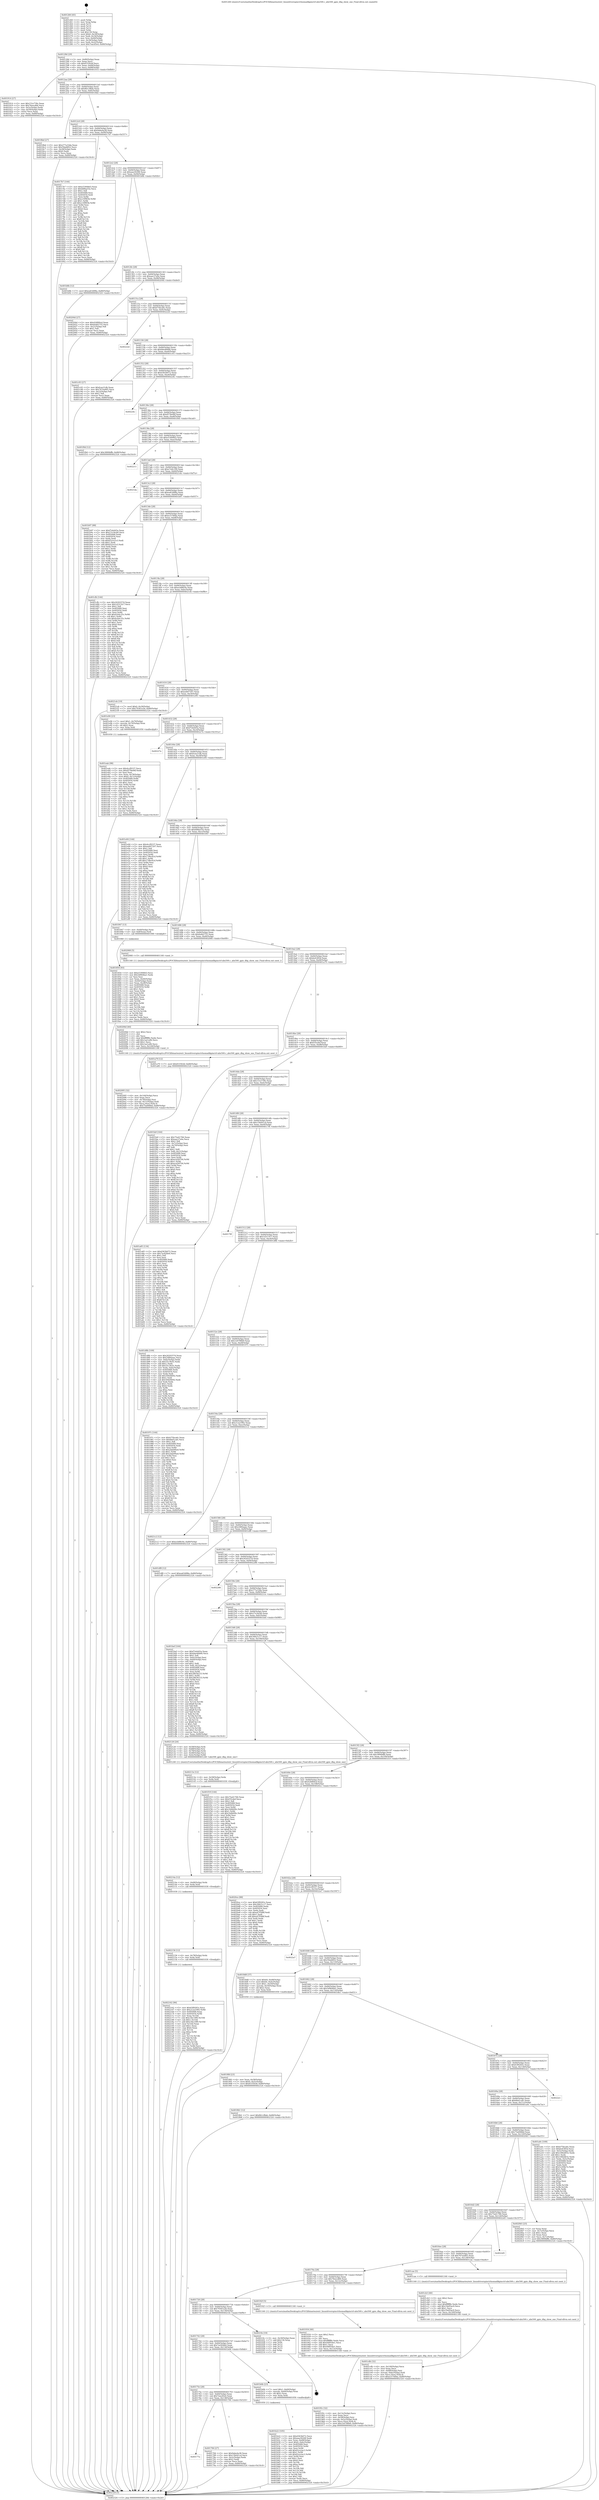 digraph "0x401260" {
  label = "0x401260 (/mnt/c/Users/mathe/Desktop/tcc/POCII/binaries/extr_linuxdriverspinctrlnomadikpinctrl-abx500.c_abx500_gpio_dbg_show_one_Final-ollvm.out::main(0))"
  labelloc = "t"
  node[shape=record]

  Entry [label="",width=0.3,height=0.3,shape=circle,fillcolor=black,style=filled]
  "0x40128d" [label="{
     0x40128d [29]\l
     | [instrs]\l
     &nbsp;&nbsp;0x40128d \<+3\>: mov -0x80(%rbp),%eax\l
     &nbsp;&nbsp;0x401290 \<+2\>: mov %eax,%ecx\l
     &nbsp;&nbsp;0x401292 \<+6\>: sub $0x8335fcbf,%ecx\l
     &nbsp;&nbsp;0x401298 \<+6\>: mov %eax,-0x84(%rbp)\l
     &nbsp;&nbsp;0x40129e \<+6\>: mov %ecx,-0x88(%rbp)\l
     &nbsp;&nbsp;0x4012a4 \<+6\>: je 0000000000401914 \<main+0x6b4\>\l
  }"]
  "0x401914" [label="{
     0x401914 [27]\l
     | [instrs]\l
     &nbsp;&nbsp;0x401914 \<+5\>: mov $0x151e739c,%eax\l
     &nbsp;&nbsp;0x401919 \<+5\>: mov $0x76eecd06,%ecx\l
     &nbsp;&nbsp;0x40191e \<+3\>: mov -0x5c(%rbp),%edx\l
     &nbsp;&nbsp;0x401921 \<+3\>: cmp -0x50(%rbp),%edx\l
     &nbsp;&nbsp;0x401924 \<+3\>: cmovl %ecx,%eax\l
     &nbsp;&nbsp;0x401927 \<+3\>: mov %eax,-0x80(%rbp)\l
     &nbsp;&nbsp;0x40192a \<+5\>: jmp 0000000000402324 \<main+0x10c4\>\l
  }"]
  "0x4012aa" [label="{
     0x4012aa [28]\l
     | [instrs]\l
     &nbsp;&nbsp;0x4012aa \<+5\>: jmp 00000000004012af \<main+0x4f\>\l
     &nbsp;&nbsp;0x4012af \<+6\>: mov -0x84(%rbp),%eax\l
     &nbsp;&nbsp;0x4012b5 \<+5\>: sub $0x8b1cf8ab,%eax\l
     &nbsp;&nbsp;0x4012ba \<+6\>: mov %eax,-0x8c(%rbp)\l
     &nbsp;&nbsp;0x4012c0 \<+6\>: je 00000000004018bd \<main+0x65d\>\l
  }"]
  Exit [label="",width=0.3,height=0.3,shape=circle,fillcolor=black,style=filled,peripheries=2]
  "0x4018bd" [label="{
     0x4018bd [27]\l
     | [instrs]\l
     &nbsp;&nbsp;0x4018bd \<+5\>: mov $0x277a33da,%eax\l
     &nbsp;&nbsp;0x4018c2 \<+5\>: mov $0x59addf22,%ecx\l
     &nbsp;&nbsp;0x4018c7 \<+3\>: mov -0x28(%rbp),%edx\l
     &nbsp;&nbsp;0x4018ca \<+3\>: cmp $0x0,%edx\l
     &nbsp;&nbsp;0x4018cd \<+3\>: cmove %ecx,%eax\l
     &nbsp;&nbsp;0x4018d0 \<+3\>: mov %eax,-0x80(%rbp)\l
     &nbsp;&nbsp;0x4018d3 \<+5\>: jmp 0000000000402324 \<main+0x10c4\>\l
  }"]
  "0x4012c6" [label="{
     0x4012c6 [28]\l
     | [instrs]\l
     &nbsp;&nbsp;0x4012c6 \<+5\>: jmp 00000000004012cb \<main+0x6b\>\l
     &nbsp;&nbsp;0x4012cb \<+6\>: mov -0x84(%rbp),%eax\l
     &nbsp;&nbsp;0x4012d1 \<+5\>: sub $0x9abe4a38,%eax\l
     &nbsp;&nbsp;0x4012d6 \<+6\>: mov %eax,-0x90(%rbp)\l
     &nbsp;&nbsp;0x4012dc \<+6\>: je 00000000004017b7 \<main+0x557\>\l
  }"]
  "0x402162" [label="{
     0x402162 [96]\l
     | [instrs]\l
     &nbsp;&nbsp;0x402162 \<+5\>: mov $0x63f9283c,%ecx\l
     &nbsp;&nbsp;0x402167 \<+6\>: mov $0x212a1992,%r8d\l
     &nbsp;&nbsp;0x40216d \<+7\>: mov 0x405068,%eax\l
     &nbsp;&nbsp;0x402174 \<+8\>: mov 0x405054,%r9d\l
     &nbsp;&nbsp;0x40217c \<+3\>: mov %eax,%r10d\l
     &nbsp;&nbsp;0x40217f \<+7\>: sub $0xc5bc18f0,%r10d\l
     &nbsp;&nbsp;0x402186 \<+4\>: sub $0x1,%r10d\l
     &nbsp;&nbsp;0x40218a \<+7\>: add $0xc5bc18f0,%r10d\l
     &nbsp;&nbsp;0x402191 \<+4\>: imul %r10d,%eax\l
     &nbsp;&nbsp;0x402195 \<+3\>: and $0x1,%eax\l
     &nbsp;&nbsp;0x402198 \<+3\>: cmp $0x0,%eax\l
     &nbsp;&nbsp;0x40219b \<+4\>: sete %r11b\l
     &nbsp;&nbsp;0x40219f \<+4\>: cmp $0xa,%r9d\l
     &nbsp;&nbsp;0x4021a3 \<+3\>: setl %bl\l
     &nbsp;&nbsp;0x4021a6 \<+3\>: mov %r11b,%r14b\l
     &nbsp;&nbsp;0x4021a9 \<+3\>: and %bl,%r14b\l
     &nbsp;&nbsp;0x4021ac \<+3\>: xor %bl,%r11b\l
     &nbsp;&nbsp;0x4021af \<+3\>: or %r11b,%r14b\l
     &nbsp;&nbsp;0x4021b2 \<+4\>: test $0x1,%r14b\l
     &nbsp;&nbsp;0x4021b6 \<+4\>: cmovne %r8d,%ecx\l
     &nbsp;&nbsp;0x4021ba \<+3\>: mov %ecx,-0x80(%rbp)\l
     &nbsp;&nbsp;0x4021bd \<+5\>: jmp 0000000000402324 \<main+0x10c4\>\l
  }"]
  "0x4017b7" [label="{
     0x4017b7 [144]\l
     | [instrs]\l
     &nbsp;&nbsp;0x4017b7 \<+5\>: mov $0xe53008d3,%eax\l
     &nbsp;&nbsp;0x4017bc \<+5\>: mov $0xfd9ba55e,%ecx\l
     &nbsp;&nbsp;0x4017c1 \<+2\>: mov $0x1,%dl\l
     &nbsp;&nbsp;0x4017c3 \<+7\>: mov 0x405068,%esi\l
     &nbsp;&nbsp;0x4017ca \<+7\>: mov 0x405054,%edi\l
     &nbsp;&nbsp;0x4017d1 \<+3\>: mov %esi,%r8d\l
     &nbsp;&nbsp;0x4017d4 \<+7\>: sub $0xcc5f965b,%r8d\l
     &nbsp;&nbsp;0x4017db \<+4\>: sub $0x1,%r8d\l
     &nbsp;&nbsp;0x4017df \<+7\>: add $0xcc5f965b,%r8d\l
     &nbsp;&nbsp;0x4017e6 \<+4\>: imul %r8d,%esi\l
     &nbsp;&nbsp;0x4017ea \<+3\>: and $0x1,%esi\l
     &nbsp;&nbsp;0x4017ed \<+3\>: cmp $0x0,%esi\l
     &nbsp;&nbsp;0x4017f0 \<+4\>: sete %r9b\l
     &nbsp;&nbsp;0x4017f4 \<+3\>: cmp $0xa,%edi\l
     &nbsp;&nbsp;0x4017f7 \<+4\>: setl %r10b\l
     &nbsp;&nbsp;0x4017fb \<+3\>: mov %r9b,%r11b\l
     &nbsp;&nbsp;0x4017fe \<+4\>: xor $0xff,%r11b\l
     &nbsp;&nbsp;0x401802 \<+3\>: mov %r10b,%bl\l
     &nbsp;&nbsp;0x401805 \<+3\>: xor $0xff,%bl\l
     &nbsp;&nbsp;0x401808 \<+3\>: xor $0x0,%dl\l
     &nbsp;&nbsp;0x40180b \<+3\>: mov %r11b,%r14b\l
     &nbsp;&nbsp;0x40180e \<+4\>: and $0x0,%r14b\l
     &nbsp;&nbsp;0x401812 \<+3\>: and %dl,%r9b\l
     &nbsp;&nbsp;0x401815 \<+3\>: mov %bl,%r15b\l
     &nbsp;&nbsp;0x401818 \<+4\>: and $0x0,%r15b\l
     &nbsp;&nbsp;0x40181c \<+3\>: and %dl,%r10b\l
     &nbsp;&nbsp;0x40181f \<+3\>: or %r9b,%r14b\l
     &nbsp;&nbsp;0x401822 \<+3\>: or %r10b,%r15b\l
     &nbsp;&nbsp;0x401825 \<+3\>: xor %r15b,%r14b\l
     &nbsp;&nbsp;0x401828 \<+3\>: or %bl,%r11b\l
     &nbsp;&nbsp;0x40182b \<+4\>: xor $0xff,%r11b\l
     &nbsp;&nbsp;0x40182f \<+3\>: or $0x0,%dl\l
     &nbsp;&nbsp;0x401832 \<+3\>: and %dl,%r11b\l
     &nbsp;&nbsp;0x401835 \<+3\>: or %r11b,%r14b\l
     &nbsp;&nbsp;0x401838 \<+4\>: test $0x1,%r14b\l
     &nbsp;&nbsp;0x40183c \<+3\>: cmovne %ecx,%eax\l
     &nbsp;&nbsp;0x40183f \<+3\>: mov %eax,-0x80(%rbp)\l
     &nbsp;&nbsp;0x401842 \<+5\>: jmp 0000000000402324 \<main+0x10c4\>\l
  }"]
  "0x4012e2" [label="{
     0x4012e2 [28]\l
     | [instrs]\l
     &nbsp;&nbsp;0x4012e2 \<+5\>: jmp 00000000004012e7 \<main+0x87\>\l
     &nbsp;&nbsp;0x4012e7 \<+6\>: mov -0x84(%rbp),%eax\l
     &nbsp;&nbsp;0x4012ed \<+5\>: sub $0xaaa30208,%eax\l
     &nbsp;&nbsp;0x4012f2 \<+6\>: mov %eax,-0x94(%rbp)\l
     &nbsp;&nbsp;0x4012f8 \<+6\>: je 0000000000401b8b \<main+0x92b\>\l
  }"]
  "0x402156" [label="{
     0x402156 [12]\l
     | [instrs]\l
     &nbsp;&nbsp;0x402156 \<+4\>: mov -0x78(%rbp),%rdx\l
     &nbsp;&nbsp;0x40215a \<+3\>: mov %rdx,%rdi\l
     &nbsp;&nbsp;0x40215d \<+5\>: call 0000000000401030 \<free@plt\>\l
     | [calls]\l
     &nbsp;&nbsp;0x401030 \{1\} (unknown)\l
  }"]
  "0x401b8b" [label="{
     0x401b8b [12]\l
     | [instrs]\l
     &nbsp;&nbsp;0x401b8b \<+7\>: movl $0xea63d98a,-0x80(%rbp)\l
     &nbsp;&nbsp;0x401b92 \<+5\>: jmp 0000000000402324 \<main+0x10c4\>\l
  }"]
  "0x4012fe" [label="{
     0x4012fe [28]\l
     | [instrs]\l
     &nbsp;&nbsp;0x4012fe \<+5\>: jmp 0000000000401303 \<main+0xa3\>\l
     &nbsp;&nbsp;0x401303 \<+6\>: mov -0x84(%rbp),%eax\l
     &nbsp;&nbsp;0x401309 \<+5\>: sub $0xaac27e0e,%eax\l
     &nbsp;&nbsp;0x40130e \<+6\>: mov %eax,-0x98(%rbp)\l
     &nbsp;&nbsp;0x401314 \<+6\>: je 000000000040204d \<main+0xded\>\l
  }"]
  "0x40214a" [label="{
     0x40214a [12]\l
     | [instrs]\l
     &nbsp;&nbsp;0x40214a \<+4\>: mov -0x68(%rbp),%rdx\l
     &nbsp;&nbsp;0x40214e \<+3\>: mov %rdx,%rdi\l
     &nbsp;&nbsp;0x402151 \<+5\>: call 0000000000401030 \<free@plt\>\l
     | [calls]\l
     &nbsp;&nbsp;0x401030 \{1\} (unknown)\l
  }"]
  "0x40204d" [label="{
     0x40204d [27]\l
     | [instrs]\l
     &nbsp;&nbsp;0x40204d \<+5\>: mov $0x426f69cd,%eax\l
     &nbsp;&nbsp;0x402052 \<+5\>: mov $0xfedd2755,%ecx\l
     &nbsp;&nbsp;0x402057 \<+3\>: mov -0x21(%rbp),%dl\l
     &nbsp;&nbsp;0x40205a \<+3\>: test $0x1,%dl\l
     &nbsp;&nbsp;0x40205d \<+3\>: cmovne %ecx,%eax\l
     &nbsp;&nbsp;0x402060 \<+3\>: mov %eax,-0x80(%rbp)\l
     &nbsp;&nbsp;0x402063 \<+5\>: jmp 0000000000402324 \<main+0x10c4\>\l
  }"]
  "0x40131a" [label="{
     0x40131a [28]\l
     | [instrs]\l
     &nbsp;&nbsp;0x40131a \<+5\>: jmp 000000000040131f \<main+0xbf\>\l
     &nbsp;&nbsp;0x40131f \<+6\>: mov -0x84(%rbp),%eax\l
     &nbsp;&nbsp;0x401325 \<+5\>: sub $0xb75bca6c,%eax\l
     &nbsp;&nbsp;0x40132a \<+6\>: mov %eax,-0x9c(%rbp)\l
     &nbsp;&nbsp;0x401330 \<+6\>: je 000000000040222d \<main+0xfcd\>\l
  }"]
  "0x40213e" [label="{
     0x40213e [12]\l
     | [instrs]\l
     &nbsp;&nbsp;0x40213e \<+4\>: mov -0x58(%rbp),%rdx\l
     &nbsp;&nbsp;0x402142 \<+3\>: mov %rdx,%rdi\l
     &nbsp;&nbsp;0x402145 \<+5\>: call 0000000000401030 \<free@plt\>\l
     | [calls]\l
     &nbsp;&nbsp;0x401030 \{1\} (unknown)\l
  }"]
  "0x40222d" [label="{
     0x40222d\l
  }", style=dashed]
  "0x401336" [label="{
     0x401336 [28]\l
     | [instrs]\l
     &nbsp;&nbsp;0x401336 \<+5\>: jmp 000000000040133b \<main+0xdb\>\l
     &nbsp;&nbsp;0x40133b \<+6\>: mov -0x84(%rbp),%eax\l
     &nbsp;&nbsp;0x401341 \<+5\>: sub $0xbbe46b66,%eax\l
     &nbsp;&nbsp;0x401346 \<+6\>: mov %eax,-0xa0(%rbp)\l
     &nbsp;&nbsp;0x40134c \<+6\>: je 0000000000401c93 \<main+0xa33\>\l
  }"]
  "0x402095" [label="{
     0x402095 [32]\l
     | [instrs]\l
     &nbsp;&nbsp;0x402095 \<+6\>: mov -0x144(%rbp),%ecx\l
     &nbsp;&nbsp;0x40209b \<+3\>: imul %eax,%ecx\l
     &nbsp;&nbsp;0x40209e \<+4\>: mov -0x78(%rbp),%rsi\l
     &nbsp;&nbsp;0x4020a2 \<+4\>: movslq -0x7c(%rbp),%rdi\l
     &nbsp;&nbsp;0x4020a6 \<+3\>: mov %ecx,(%rsi,%rdi,4)\l
     &nbsp;&nbsp;0x4020a9 \<+7\>: movl $0x75a006bd,-0x80(%rbp)\l
     &nbsp;&nbsp;0x4020b0 \<+5\>: jmp 0000000000402324 \<main+0x10c4\>\l
  }"]
  "0x401c93" [label="{
     0x401c93 [27]\l
     | [instrs]\l
     &nbsp;&nbsp;0x401c93 \<+5\>: mov $0xfcee21db,%eax\l
     &nbsp;&nbsp;0x401c98 \<+5\>: mov $0x767ea905,%ecx\l
     &nbsp;&nbsp;0x401c9d \<+3\>: mov -0x22(%rbp),%dl\l
     &nbsp;&nbsp;0x401ca0 \<+3\>: test $0x1,%dl\l
     &nbsp;&nbsp;0x401ca3 \<+3\>: cmovne %ecx,%eax\l
     &nbsp;&nbsp;0x401ca6 \<+3\>: mov %eax,-0x80(%rbp)\l
     &nbsp;&nbsp;0x401ca9 \<+5\>: jmp 0000000000402324 \<main+0x10c4\>\l
  }"]
  "0x401352" [label="{
     0x401352 [28]\l
     | [instrs]\l
     &nbsp;&nbsp;0x401352 \<+5\>: jmp 0000000000401357 \<main+0xf7\>\l
     &nbsp;&nbsp;0x401357 \<+6\>: mov -0x84(%rbp),%eax\l
     &nbsp;&nbsp;0x40135d \<+5\>: sub $0xd363b072,%eax\l
     &nbsp;&nbsp;0x401362 \<+6\>: mov %eax,-0xa4(%rbp)\l
     &nbsp;&nbsp;0x401368 \<+6\>: je 000000000040224c \<main+0xfec\>\l
  }"]
  "0x40206d" [label="{
     0x40206d [40]\l
     | [instrs]\l
     &nbsp;&nbsp;0x40206d \<+5\>: mov $0x2,%ecx\l
     &nbsp;&nbsp;0x402072 \<+1\>: cltd\l
     &nbsp;&nbsp;0x402073 \<+2\>: idiv %ecx\l
     &nbsp;&nbsp;0x402075 \<+6\>: imul $0xfffffffe,%edx,%ecx\l
     &nbsp;&nbsp;0x40207b \<+6\>: add $0x1ae1a96,%ecx\l
     &nbsp;&nbsp;0x402081 \<+3\>: add $0x1,%ecx\l
     &nbsp;&nbsp;0x402084 \<+6\>: sub $0x1ae1a96,%ecx\l
     &nbsp;&nbsp;0x40208a \<+6\>: mov %ecx,-0x144(%rbp)\l
     &nbsp;&nbsp;0x402090 \<+5\>: call 0000000000401160 \<next_i\>\l
     | [calls]\l
     &nbsp;&nbsp;0x401160 \{1\} (/mnt/c/Users/mathe/Desktop/tcc/POCII/binaries/extr_linuxdriverspinctrlnomadikpinctrl-abx500.c_abx500_gpio_dbg_show_one_Final-ollvm.out::next_i)\l
  }"]
  "0x40224c" [label="{
     0x40224c\l
  }", style=dashed]
  "0x40136e" [label="{
     0x40136e [28]\l
     | [instrs]\l
     &nbsp;&nbsp;0x40136e \<+5\>: jmp 0000000000401373 \<main+0x113\>\l
     &nbsp;&nbsp;0x401373 \<+6\>: mov -0x84(%rbp),%eax\l
     &nbsp;&nbsp;0x401379 \<+5\>: sub $0xd578e06f,%eax\l
     &nbsp;&nbsp;0x40137e \<+6\>: mov %eax,-0xa8(%rbp)\l
     &nbsp;&nbsp;0x401384 \<+6\>: je 0000000000401f0d \<main+0xcad\>\l
  }"]
  "0x401eab" [label="{
     0x401eab [98]\l
     | [instrs]\l
     &nbsp;&nbsp;0x401eab \<+5\>: mov $0x4ccf9337,%ecx\l
     &nbsp;&nbsp;0x401eb0 \<+5\>: mov $0xd578e06f,%edx\l
     &nbsp;&nbsp;0x401eb5 \<+2\>: xor %esi,%esi\l
     &nbsp;&nbsp;0x401eb7 \<+4\>: mov %rax,-0x78(%rbp)\l
     &nbsp;&nbsp;0x401ebb \<+7\>: movl $0x0,-0x7c(%rbp)\l
     &nbsp;&nbsp;0x401ec2 \<+8\>: mov 0x405068,%r8d\l
     &nbsp;&nbsp;0x401eca \<+8\>: mov 0x405054,%r9d\l
     &nbsp;&nbsp;0x401ed2 \<+3\>: sub $0x1,%esi\l
     &nbsp;&nbsp;0x401ed5 \<+3\>: mov %r8d,%r10d\l
     &nbsp;&nbsp;0x401ed8 \<+3\>: add %esi,%r10d\l
     &nbsp;&nbsp;0x401edb \<+4\>: imul %r10d,%r8d\l
     &nbsp;&nbsp;0x401edf \<+4\>: and $0x1,%r8d\l
     &nbsp;&nbsp;0x401ee3 \<+4\>: cmp $0x0,%r8d\l
     &nbsp;&nbsp;0x401ee7 \<+4\>: sete %r11b\l
     &nbsp;&nbsp;0x401eeb \<+4\>: cmp $0xa,%r9d\l
     &nbsp;&nbsp;0x401eef \<+3\>: setl %bl\l
     &nbsp;&nbsp;0x401ef2 \<+3\>: mov %r11b,%r14b\l
     &nbsp;&nbsp;0x401ef5 \<+3\>: and %bl,%r14b\l
     &nbsp;&nbsp;0x401ef8 \<+3\>: xor %bl,%r11b\l
     &nbsp;&nbsp;0x401efb \<+3\>: or %r11b,%r14b\l
     &nbsp;&nbsp;0x401efe \<+4\>: test $0x1,%r14b\l
     &nbsp;&nbsp;0x401f02 \<+3\>: cmovne %edx,%ecx\l
     &nbsp;&nbsp;0x401f05 \<+3\>: mov %ecx,-0x80(%rbp)\l
     &nbsp;&nbsp;0x401f08 \<+5\>: jmp 0000000000402324 \<main+0x10c4\>\l
  }"]
  "0x401f0d" [label="{
     0x401f0d [12]\l
     | [instrs]\l
     &nbsp;&nbsp;0x401f0d \<+7\>: movl $0x3890bffb,-0x80(%rbp)\l
     &nbsp;&nbsp;0x401f14 \<+5\>: jmp 0000000000402324 \<main+0x10c4\>\l
  }"]
  "0x40138a" [label="{
     0x40138a [28]\l
     | [instrs]\l
     &nbsp;&nbsp;0x40138a \<+5\>: jmp 000000000040138f \<main+0x12f\>\l
     &nbsp;&nbsp;0x40138f \<+6\>: mov -0x84(%rbp),%eax\l
     &nbsp;&nbsp;0x401395 \<+5\>: sub $0xe53008d3,%eax\l
     &nbsp;&nbsp;0x40139a \<+6\>: mov %eax,-0xac(%rbp)\l
     &nbsp;&nbsp;0x4013a0 \<+6\>: je 0000000000402211 \<main+0xfb1\>\l
  }"]
  "0x401cdb" [label="{
     0x401cdb [32]\l
     | [instrs]\l
     &nbsp;&nbsp;0x401cdb \<+6\>: mov -0x140(%rbp),%ecx\l
     &nbsp;&nbsp;0x401ce1 \<+3\>: imul %eax,%ecx\l
     &nbsp;&nbsp;0x401ce4 \<+4\>: mov -0x68(%rbp),%rsi\l
     &nbsp;&nbsp;0x401ce8 \<+4\>: movslq -0x6c(%rbp),%rdi\l
     &nbsp;&nbsp;0x401cec \<+3\>: mov %ecx,(%rsi,%rdi,4)\l
     &nbsp;&nbsp;0x401cef \<+7\>: movl $0xec5740ba,-0x80(%rbp)\l
     &nbsp;&nbsp;0x401cf6 \<+5\>: jmp 0000000000402324 \<main+0x10c4\>\l
  }"]
  "0x402211" [label="{
     0x402211\l
  }", style=dashed]
  "0x4013a6" [label="{
     0x4013a6 [28]\l
     | [instrs]\l
     &nbsp;&nbsp;0x4013a6 \<+5\>: jmp 00000000004013ab \<main+0x14b\>\l
     &nbsp;&nbsp;0x4013ab \<+6\>: mov -0x84(%rbp),%eax\l
     &nbsp;&nbsp;0x4013b1 \<+5\>: sub $0xe7a9c190,%eax\l
     &nbsp;&nbsp;0x4013b6 \<+6\>: mov %eax,-0xb0(%rbp)\l
     &nbsp;&nbsp;0x4013bc \<+6\>: je 00000000004021da \<main+0xf7a\>\l
  }"]
  "0x401cb3" [label="{
     0x401cb3 [40]\l
     | [instrs]\l
     &nbsp;&nbsp;0x401cb3 \<+5\>: mov $0x2,%ecx\l
     &nbsp;&nbsp;0x401cb8 \<+1\>: cltd\l
     &nbsp;&nbsp;0x401cb9 \<+2\>: idiv %ecx\l
     &nbsp;&nbsp;0x401cbb \<+6\>: imul $0xfffffffe,%edx,%ecx\l
     &nbsp;&nbsp;0x401cc1 \<+6\>: add $0x19a95ac9,%ecx\l
     &nbsp;&nbsp;0x401cc7 \<+3\>: add $0x1,%ecx\l
     &nbsp;&nbsp;0x401cca \<+6\>: sub $0x19a95ac9,%ecx\l
     &nbsp;&nbsp;0x401cd0 \<+6\>: mov %ecx,-0x140(%rbp)\l
     &nbsp;&nbsp;0x401cd6 \<+5\>: call 0000000000401160 \<next_i\>\l
     | [calls]\l
     &nbsp;&nbsp;0x401160 \{1\} (/mnt/c/Users/mathe/Desktop/tcc/POCII/binaries/extr_linuxdriverspinctrlnomadikpinctrl-abx500.c_abx500_gpio_dbg_show_one_Final-ollvm.out::next_i)\l
  }"]
  "0x4021da" [label="{
     0x4021da\l
  }", style=dashed]
  "0x4013c2" [label="{
     0x4013c2 [28]\l
     | [instrs]\l
     &nbsp;&nbsp;0x4013c2 \<+5\>: jmp 00000000004013c7 \<main+0x167\>\l
     &nbsp;&nbsp;0x4013c7 \<+6\>: mov -0x84(%rbp),%eax\l
     &nbsp;&nbsp;0x4013cd \<+5\>: sub $0xea63d98a,%eax\l
     &nbsp;&nbsp;0x4013d2 \<+6\>: mov %eax,-0xb4(%rbp)\l
     &nbsp;&nbsp;0x4013d8 \<+6\>: je 0000000000401b97 \<main+0x937\>\l
  }"]
  "0x401b22" [label="{
     0x401b22 [105]\l
     | [instrs]\l
     &nbsp;&nbsp;0x401b22 \<+5\>: mov $0xd363b072,%ecx\l
     &nbsp;&nbsp;0x401b27 \<+5\>: mov $0xaaa30208,%edx\l
     &nbsp;&nbsp;0x401b2c \<+4\>: mov %rax,-0x68(%rbp)\l
     &nbsp;&nbsp;0x401b30 \<+7\>: movl $0x0,-0x6c(%rbp)\l
     &nbsp;&nbsp;0x401b37 \<+7\>: mov 0x405068,%esi\l
     &nbsp;&nbsp;0x401b3e \<+8\>: mov 0x405054,%r8d\l
     &nbsp;&nbsp;0x401b46 \<+3\>: mov %esi,%r9d\l
     &nbsp;&nbsp;0x401b49 \<+7\>: add $0x62ce2ac3,%r9d\l
     &nbsp;&nbsp;0x401b50 \<+4\>: sub $0x1,%r9d\l
     &nbsp;&nbsp;0x401b54 \<+7\>: sub $0x62ce2ac3,%r9d\l
     &nbsp;&nbsp;0x401b5b \<+4\>: imul %r9d,%esi\l
     &nbsp;&nbsp;0x401b5f \<+3\>: and $0x1,%esi\l
     &nbsp;&nbsp;0x401b62 \<+3\>: cmp $0x0,%esi\l
     &nbsp;&nbsp;0x401b65 \<+4\>: sete %r10b\l
     &nbsp;&nbsp;0x401b69 \<+4\>: cmp $0xa,%r8d\l
     &nbsp;&nbsp;0x401b6d \<+4\>: setl %r11b\l
     &nbsp;&nbsp;0x401b71 \<+3\>: mov %r10b,%bl\l
     &nbsp;&nbsp;0x401b74 \<+3\>: and %r11b,%bl\l
     &nbsp;&nbsp;0x401b77 \<+3\>: xor %r11b,%r10b\l
     &nbsp;&nbsp;0x401b7a \<+3\>: or %r10b,%bl\l
     &nbsp;&nbsp;0x401b7d \<+3\>: test $0x1,%bl\l
     &nbsp;&nbsp;0x401b80 \<+3\>: cmovne %edx,%ecx\l
     &nbsp;&nbsp;0x401b83 \<+3\>: mov %ecx,-0x80(%rbp)\l
     &nbsp;&nbsp;0x401b86 \<+5\>: jmp 0000000000402324 \<main+0x10c4\>\l
  }"]
  "0x401b97" [label="{
     0x401b97 [88]\l
     | [instrs]\l
     &nbsp;&nbsp;0x401b97 \<+5\>: mov $0xf7eb445a,%eax\l
     &nbsp;&nbsp;0x401b9c \<+5\>: mov $0x27e34cb0,%ecx\l
     &nbsp;&nbsp;0x401ba1 \<+7\>: mov 0x405068,%edx\l
     &nbsp;&nbsp;0x401ba8 \<+7\>: mov 0x405054,%esi\l
     &nbsp;&nbsp;0x401baf \<+2\>: mov %edx,%edi\l
     &nbsp;&nbsp;0x401bb1 \<+6\>: sub $0xb52ce1e3,%edi\l
     &nbsp;&nbsp;0x401bb7 \<+3\>: sub $0x1,%edi\l
     &nbsp;&nbsp;0x401bba \<+6\>: add $0xb52ce1e3,%edi\l
     &nbsp;&nbsp;0x401bc0 \<+3\>: imul %edi,%edx\l
     &nbsp;&nbsp;0x401bc3 \<+3\>: and $0x1,%edx\l
     &nbsp;&nbsp;0x401bc6 \<+3\>: cmp $0x0,%edx\l
     &nbsp;&nbsp;0x401bc9 \<+4\>: sete %r8b\l
     &nbsp;&nbsp;0x401bcd \<+3\>: cmp $0xa,%esi\l
     &nbsp;&nbsp;0x401bd0 \<+4\>: setl %r9b\l
     &nbsp;&nbsp;0x401bd4 \<+3\>: mov %r8b,%r10b\l
     &nbsp;&nbsp;0x401bd7 \<+3\>: and %r9b,%r10b\l
     &nbsp;&nbsp;0x401bda \<+3\>: xor %r9b,%r8b\l
     &nbsp;&nbsp;0x401bdd \<+3\>: or %r8b,%r10b\l
     &nbsp;&nbsp;0x401be0 \<+4\>: test $0x1,%r10b\l
     &nbsp;&nbsp;0x401be4 \<+3\>: cmovne %ecx,%eax\l
     &nbsp;&nbsp;0x401be7 \<+3\>: mov %eax,-0x80(%rbp)\l
     &nbsp;&nbsp;0x401bea \<+5\>: jmp 0000000000402324 \<main+0x10c4\>\l
  }"]
  "0x4013de" [label="{
     0x4013de [28]\l
     | [instrs]\l
     &nbsp;&nbsp;0x4013de \<+5\>: jmp 00000000004013e3 \<main+0x183\>\l
     &nbsp;&nbsp;0x4013e3 \<+6\>: mov -0x84(%rbp),%eax\l
     &nbsp;&nbsp;0x4013e9 \<+5\>: sub $0xec5740ba,%eax\l
     &nbsp;&nbsp;0x4013ee \<+6\>: mov %eax,-0xb8(%rbp)\l
     &nbsp;&nbsp;0x4013f4 \<+6\>: je 0000000000401cfb \<main+0xa9b\>\l
  }"]
  "0x40195c" [label="{
     0x40195c [32]\l
     | [instrs]\l
     &nbsp;&nbsp;0x40195c \<+6\>: mov -0x13c(%rbp),%ecx\l
     &nbsp;&nbsp;0x401962 \<+3\>: imul %eax,%ecx\l
     &nbsp;&nbsp;0x401965 \<+4\>: mov -0x58(%rbp),%rsi\l
     &nbsp;&nbsp;0x401969 \<+4\>: movslq -0x5c(%rbp),%rdi\l
     &nbsp;&nbsp;0x40196d \<+3\>: mov %ecx,(%rsi,%rdi,4)\l
     &nbsp;&nbsp;0x401970 \<+7\>: movl $0x1e0786b9,-0x80(%rbp)\l
     &nbsp;&nbsp;0x401977 \<+5\>: jmp 0000000000402324 \<main+0x10c4\>\l
  }"]
  "0x401cfb" [label="{
     0x401cfb [144]\l
     | [instrs]\l
     &nbsp;&nbsp;0x401cfb \<+5\>: mov $0x2620257d,%eax\l
     &nbsp;&nbsp;0x401d00 \<+5\>: mov $0x1d311fc7,%ecx\l
     &nbsp;&nbsp;0x401d05 \<+2\>: mov $0x1,%dl\l
     &nbsp;&nbsp;0x401d07 \<+7\>: mov 0x405068,%esi\l
     &nbsp;&nbsp;0x401d0e \<+7\>: mov 0x405054,%edi\l
     &nbsp;&nbsp;0x401d15 \<+3\>: mov %esi,%r8d\l
     &nbsp;&nbsp;0x401d18 \<+7\>: add $0x4cb4c25c,%r8d\l
     &nbsp;&nbsp;0x401d1f \<+4\>: sub $0x1,%r8d\l
     &nbsp;&nbsp;0x401d23 \<+7\>: sub $0x4cb4c25c,%r8d\l
     &nbsp;&nbsp;0x401d2a \<+4\>: imul %r8d,%esi\l
     &nbsp;&nbsp;0x401d2e \<+3\>: and $0x1,%esi\l
     &nbsp;&nbsp;0x401d31 \<+3\>: cmp $0x0,%esi\l
     &nbsp;&nbsp;0x401d34 \<+4\>: sete %r9b\l
     &nbsp;&nbsp;0x401d38 \<+3\>: cmp $0xa,%edi\l
     &nbsp;&nbsp;0x401d3b \<+4\>: setl %r10b\l
     &nbsp;&nbsp;0x401d3f \<+3\>: mov %r9b,%r11b\l
     &nbsp;&nbsp;0x401d42 \<+4\>: xor $0xff,%r11b\l
     &nbsp;&nbsp;0x401d46 \<+3\>: mov %r10b,%bl\l
     &nbsp;&nbsp;0x401d49 \<+3\>: xor $0xff,%bl\l
     &nbsp;&nbsp;0x401d4c \<+3\>: xor $0x0,%dl\l
     &nbsp;&nbsp;0x401d4f \<+3\>: mov %r11b,%r14b\l
     &nbsp;&nbsp;0x401d52 \<+4\>: and $0x0,%r14b\l
     &nbsp;&nbsp;0x401d56 \<+3\>: and %dl,%r9b\l
     &nbsp;&nbsp;0x401d59 \<+3\>: mov %bl,%r15b\l
     &nbsp;&nbsp;0x401d5c \<+4\>: and $0x0,%r15b\l
     &nbsp;&nbsp;0x401d60 \<+3\>: and %dl,%r10b\l
     &nbsp;&nbsp;0x401d63 \<+3\>: or %r9b,%r14b\l
     &nbsp;&nbsp;0x401d66 \<+3\>: or %r10b,%r15b\l
     &nbsp;&nbsp;0x401d69 \<+3\>: xor %r15b,%r14b\l
     &nbsp;&nbsp;0x401d6c \<+3\>: or %bl,%r11b\l
     &nbsp;&nbsp;0x401d6f \<+4\>: xor $0xff,%r11b\l
     &nbsp;&nbsp;0x401d73 \<+3\>: or $0x0,%dl\l
     &nbsp;&nbsp;0x401d76 \<+3\>: and %dl,%r11b\l
     &nbsp;&nbsp;0x401d79 \<+3\>: or %r11b,%r14b\l
     &nbsp;&nbsp;0x401d7c \<+4\>: test $0x1,%r14b\l
     &nbsp;&nbsp;0x401d80 \<+3\>: cmovne %ecx,%eax\l
     &nbsp;&nbsp;0x401d83 \<+3\>: mov %eax,-0x80(%rbp)\l
     &nbsp;&nbsp;0x401d86 \<+5\>: jmp 0000000000402324 \<main+0x10c4\>\l
  }"]
  "0x4013fa" [label="{
     0x4013fa [28]\l
     | [instrs]\l
     &nbsp;&nbsp;0x4013fa \<+5\>: jmp 00000000004013ff \<main+0x19f\>\l
     &nbsp;&nbsp;0x4013ff \<+6\>: mov -0x84(%rbp),%eax\l
     &nbsp;&nbsp;0x401405 \<+5\>: sub $0xecb88c0e,%eax\l
     &nbsp;&nbsp;0x40140a \<+6\>: mov %eax,-0xbc(%rbp)\l
     &nbsp;&nbsp;0x401410 \<+6\>: je 00000000004021eb \<main+0xf8b\>\l
  }"]
  "0x401934" [label="{
     0x401934 [40]\l
     | [instrs]\l
     &nbsp;&nbsp;0x401934 \<+5\>: mov $0x2,%ecx\l
     &nbsp;&nbsp;0x401939 \<+1\>: cltd\l
     &nbsp;&nbsp;0x40193a \<+2\>: idiv %ecx\l
     &nbsp;&nbsp;0x40193c \<+6\>: imul $0xfffffffe,%edx,%ecx\l
     &nbsp;&nbsp;0x401942 \<+6\>: add $0x44f05de1,%ecx\l
     &nbsp;&nbsp;0x401948 \<+3\>: add $0x1,%ecx\l
     &nbsp;&nbsp;0x40194b \<+6\>: sub $0x44f05de1,%ecx\l
     &nbsp;&nbsp;0x401951 \<+6\>: mov %ecx,-0x13c(%rbp)\l
     &nbsp;&nbsp;0x401957 \<+5\>: call 0000000000401160 \<next_i\>\l
     | [calls]\l
     &nbsp;&nbsp;0x401160 \{1\} (/mnt/c/Users/mathe/Desktop/tcc/POCII/binaries/extr_linuxdriverspinctrlnomadikpinctrl-abx500.c_abx500_gpio_dbg_show_one_Final-ollvm.out::next_i)\l
  }"]
  "0x4021eb" [label="{
     0x4021eb [19]\l
     | [instrs]\l
     &nbsp;&nbsp;0x4021eb \<+7\>: movl $0x0,-0x30(%rbp)\l
     &nbsp;&nbsp;0x4021f2 \<+7\>: movl $0x79361e2b,-0x80(%rbp)\l
     &nbsp;&nbsp;0x4021f9 \<+5\>: jmp 0000000000402324 \<main+0x10c4\>\l
  }"]
  "0x401416" [label="{
     0x401416 [28]\l
     | [instrs]\l
     &nbsp;&nbsp;0x401416 \<+5\>: jmp 000000000040141b \<main+0x1bb\>\l
     &nbsp;&nbsp;0x40141b \<+6\>: mov -0x84(%rbp),%eax\l
     &nbsp;&nbsp;0x401421 \<+5\>: sub $0xee607207,%eax\l
     &nbsp;&nbsp;0x401426 \<+6\>: mov %eax,-0xc0(%rbp)\l
     &nbsp;&nbsp;0x40142c \<+6\>: je 0000000000401e94 \<main+0xc34\>\l
  }"]
  "0x4018fd" [label="{
     0x4018fd [23]\l
     | [instrs]\l
     &nbsp;&nbsp;0x4018fd \<+4\>: mov %rax,-0x58(%rbp)\l
     &nbsp;&nbsp;0x401901 \<+7\>: movl $0x0,-0x5c(%rbp)\l
     &nbsp;&nbsp;0x401908 \<+7\>: movl $0x8335fcbf,-0x80(%rbp)\l
     &nbsp;&nbsp;0x40190f \<+5\>: jmp 0000000000402324 \<main+0x10c4\>\l
  }"]
  "0x401e94" [label="{
     0x401e94 [23]\l
     | [instrs]\l
     &nbsp;&nbsp;0x401e94 \<+7\>: movl $0x1,-0x70(%rbp)\l
     &nbsp;&nbsp;0x401e9b \<+4\>: movslq -0x70(%rbp),%rax\l
     &nbsp;&nbsp;0x401e9f \<+4\>: shl $0x2,%rax\l
     &nbsp;&nbsp;0x401ea3 \<+3\>: mov %rax,%rdi\l
     &nbsp;&nbsp;0x401ea6 \<+5\>: call 0000000000401050 \<malloc@plt\>\l
     | [calls]\l
     &nbsp;&nbsp;0x401050 \{1\} (unknown)\l
  }"]
  "0x401432" [label="{
     0x401432 [28]\l
     | [instrs]\l
     &nbsp;&nbsp;0x401432 \<+5\>: jmp 0000000000401437 \<main+0x1d7\>\l
     &nbsp;&nbsp;0x401437 \<+6\>: mov -0x84(%rbp),%eax\l
     &nbsp;&nbsp;0x40143d \<+5\>: sub $0xf7eb445a,%eax\l
     &nbsp;&nbsp;0x401442 \<+6\>: mov %eax,-0xc4(%rbp)\l
     &nbsp;&nbsp;0x401448 \<+6\>: je 000000000040227a \<main+0x101a\>\l
  }"]
  "0x401854" [label="{
     0x401854 [93]\l
     | [instrs]\l
     &nbsp;&nbsp;0x401854 \<+5\>: mov $0xe53008d3,%ecx\l
     &nbsp;&nbsp;0x401859 \<+5\>: mov $0x5d964ba1,%edx\l
     &nbsp;&nbsp;0x40185e \<+2\>: xor %esi,%esi\l
     &nbsp;&nbsp;0x401860 \<+3\>: mov %eax,-0x44(%rbp)\l
     &nbsp;&nbsp;0x401863 \<+3\>: mov -0x44(%rbp),%eax\l
     &nbsp;&nbsp;0x401866 \<+3\>: mov %eax,-0x28(%rbp)\l
     &nbsp;&nbsp;0x401869 \<+7\>: mov 0x405068,%eax\l
     &nbsp;&nbsp;0x401870 \<+8\>: mov 0x405054,%r8d\l
     &nbsp;&nbsp;0x401878 \<+3\>: sub $0x1,%esi\l
     &nbsp;&nbsp;0x40187b \<+3\>: mov %eax,%r9d\l
     &nbsp;&nbsp;0x40187e \<+3\>: add %esi,%r9d\l
     &nbsp;&nbsp;0x401881 \<+4\>: imul %r9d,%eax\l
     &nbsp;&nbsp;0x401885 \<+3\>: and $0x1,%eax\l
     &nbsp;&nbsp;0x401888 \<+3\>: cmp $0x0,%eax\l
     &nbsp;&nbsp;0x40188b \<+4\>: sete %r10b\l
     &nbsp;&nbsp;0x40188f \<+4\>: cmp $0xa,%r8d\l
     &nbsp;&nbsp;0x401893 \<+4\>: setl %r11b\l
     &nbsp;&nbsp;0x401897 \<+3\>: mov %r10b,%bl\l
     &nbsp;&nbsp;0x40189a \<+3\>: and %r11b,%bl\l
     &nbsp;&nbsp;0x40189d \<+3\>: xor %r11b,%r10b\l
     &nbsp;&nbsp;0x4018a0 \<+3\>: or %r10b,%bl\l
     &nbsp;&nbsp;0x4018a3 \<+3\>: test $0x1,%bl\l
     &nbsp;&nbsp;0x4018a6 \<+3\>: cmovne %edx,%ecx\l
     &nbsp;&nbsp;0x4018a9 \<+3\>: mov %ecx,-0x80(%rbp)\l
     &nbsp;&nbsp;0x4018ac \<+5\>: jmp 0000000000402324 \<main+0x10c4\>\l
  }"]
  "0x40227a" [label="{
     0x40227a\l
  }", style=dashed]
  "0x40144e" [label="{
     0x40144e [28]\l
     | [instrs]\l
     &nbsp;&nbsp;0x40144e \<+5\>: jmp 0000000000401453 \<main+0x1f3\>\l
     &nbsp;&nbsp;0x401453 \<+6\>: mov -0x84(%rbp),%eax\l
     &nbsp;&nbsp;0x401459 \<+5\>: sub $0xfcee21db,%eax\l
     &nbsp;&nbsp;0x40145e \<+6\>: mov %eax,-0xc8(%rbp)\l
     &nbsp;&nbsp;0x401464 \<+6\>: je 0000000000401e04 \<main+0xba4\>\l
  }"]
  "0x401260" [label="{
     0x401260 [45]\l
     | [instrs]\l
     &nbsp;&nbsp;0x401260 \<+1\>: push %rbp\l
     &nbsp;&nbsp;0x401261 \<+3\>: mov %rsp,%rbp\l
     &nbsp;&nbsp;0x401264 \<+2\>: push %r15\l
     &nbsp;&nbsp;0x401266 \<+2\>: push %r14\l
     &nbsp;&nbsp;0x401268 \<+2\>: push %r12\l
     &nbsp;&nbsp;0x40126a \<+1\>: push %rbx\l
     &nbsp;&nbsp;0x40126b \<+7\>: sub $0x130,%rsp\l
     &nbsp;&nbsp;0x401272 \<+7\>: movl $0x0,-0x30(%rbp)\l
     &nbsp;&nbsp;0x401279 \<+3\>: mov %edi,-0x34(%rbp)\l
     &nbsp;&nbsp;0x40127c \<+4\>: mov %rsi,-0x40(%rbp)\l
     &nbsp;&nbsp;0x401280 \<+3\>: mov -0x34(%rbp),%edi\l
     &nbsp;&nbsp;0x401283 \<+3\>: mov %edi,-0x2c(%rbp)\l
     &nbsp;&nbsp;0x401286 \<+7\>: movl $0x7eacd5e4,-0x80(%rbp)\l
  }"]
  "0x401e04" [label="{
     0x401e04 [144]\l
     | [instrs]\l
     &nbsp;&nbsp;0x401e04 \<+5\>: mov $0x4ccf9337,%eax\l
     &nbsp;&nbsp;0x401e09 \<+5\>: mov $0xee607207,%ecx\l
     &nbsp;&nbsp;0x401e0e \<+2\>: mov $0x1,%dl\l
     &nbsp;&nbsp;0x401e10 \<+7\>: mov 0x405068,%esi\l
     &nbsp;&nbsp;0x401e17 \<+7\>: mov 0x405054,%edi\l
     &nbsp;&nbsp;0x401e1e \<+3\>: mov %esi,%r8d\l
     &nbsp;&nbsp;0x401e21 \<+7\>: sub $0x179bc81d,%r8d\l
     &nbsp;&nbsp;0x401e28 \<+4\>: sub $0x1,%r8d\l
     &nbsp;&nbsp;0x401e2c \<+7\>: add $0x179bc81d,%r8d\l
     &nbsp;&nbsp;0x401e33 \<+4\>: imul %r8d,%esi\l
     &nbsp;&nbsp;0x401e37 \<+3\>: and $0x1,%esi\l
     &nbsp;&nbsp;0x401e3a \<+3\>: cmp $0x0,%esi\l
     &nbsp;&nbsp;0x401e3d \<+4\>: sete %r9b\l
     &nbsp;&nbsp;0x401e41 \<+3\>: cmp $0xa,%edi\l
     &nbsp;&nbsp;0x401e44 \<+4\>: setl %r10b\l
     &nbsp;&nbsp;0x401e48 \<+3\>: mov %r9b,%r11b\l
     &nbsp;&nbsp;0x401e4b \<+4\>: xor $0xff,%r11b\l
     &nbsp;&nbsp;0x401e4f \<+3\>: mov %r10b,%bl\l
     &nbsp;&nbsp;0x401e52 \<+3\>: xor $0xff,%bl\l
     &nbsp;&nbsp;0x401e55 \<+3\>: xor $0x1,%dl\l
     &nbsp;&nbsp;0x401e58 \<+3\>: mov %r11b,%r14b\l
     &nbsp;&nbsp;0x401e5b \<+4\>: and $0xff,%r14b\l
     &nbsp;&nbsp;0x401e5f \<+3\>: and %dl,%r9b\l
     &nbsp;&nbsp;0x401e62 \<+3\>: mov %bl,%r15b\l
     &nbsp;&nbsp;0x401e65 \<+4\>: and $0xff,%r15b\l
     &nbsp;&nbsp;0x401e69 \<+3\>: and %dl,%r10b\l
     &nbsp;&nbsp;0x401e6c \<+3\>: or %r9b,%r14b\l
     &nbsp;&nbsp;0x401e6f \<+3\>: or %r10b,%r15b\l
     &nbsp;&nbsp;0x401e72 \<+3\>: xor %r15b,%r14b\l
     &nbsp;&nbsp;0x401e75 \<+3\>: or %bl,%r11b\l
     &nbsp;&nbsp;0x401e78 \<+4\>: xor $0xff,%r11b\l
     &nbsp;&nbsp;0x401e7c \<+3\>: or $0x1,%dl\l
     &nbsp;&nbsp;0x401e7f \<+3\>: and %dl,%r11b\l
     &nbsp;&nbsp;0x401e82 \<+3\>: or %r11b,%r14b\l
     &nbsp;&nbsp;0x401e85 \<+4\>: test $0x1,%r14b\l
     &nbsp;&nbsp;0x401e89 \<+3\>: cmovne %ecx,%eax\l
     &nbsp;&nbsp;0x401e8c \<+3\>: mov %eax,-0x80(%rbp)\l
     &nbsp;&nbsp;0x401e8f \<+5\>: jmp 0000000000402324 \<main+0x10c4\>\l
  }"]
  "0x40146a" [label="{
     0x40146a [28]\l
     | [instrs]\l
     &nbsp;&nbsp;0x40146a \<+5\>: jmp 000000000040146f \<main+0x20f\>\l
     &nbsp;&nbsp;0x40146f \<+6\>: mov -0x84(%rbp),%eax\l
     &nbsp;&nbsp;0x401475 \<+5\>: sub $0xfd9ba55e,%eax\l
     &nbsp;&nbsp;0x40147a \<+6\>: mov %eax,-0xcc(%rbp)\l
     &nbsp;&nbsp;0x401480 \<+6\>: je 0000000000401847 \<main+0x5e7\>\l
  }"]
  "0x402324" [label="{
     0x402324 [5]\l
     | [instrs]\l
     &nbsp;&nbsp;0x402324 \<+5\>: jmp 000000000040128d \<main+0x2d\>\l
  }"]
  "0x401847" [label="{
     0x401847 [13]\l
     | [instrs]\l
     &nbsp;&nbsp;0x401847 \<+4\>: mov -0x40(%rbp),%rax\l
     &nbsp;&nbsp;0x40184b \<+4\>: mov 0x8(%rax),%rdi\l
     &nbsp;&nbsp;0x40184f \<+5\>: call 0000000000401060 \<atoi@plt\>\l
     | [calls]\l
     &nbsp;&nbsp;0x401060 \{1\} (unknown)\l
  }"]
  "0x401486" [label="{
     0x401486 [28]\l
     | [instrs]\l
     &nbsp;&nbsp;0x401486 \<+5\>: jmp 000000000040148b \<main+0x22b\>\l
     &nbsp;&nbsp;0x40148b \<+6\>: mov -0x84(%rbp),%eax\l
     &nbsp;&nbsp;0x401491 \<+5\>: sub $0xfedd2755,%eax\l
     &nbsp;&nbsp;0x401496 \<+6\>: mov %eax,-0xd0(%rbp)\l
     &nbsp;&nbsp;0x40149c \<+6\>: je 0000000000402068 \<main+0xe08\>\l
  }"]
  "0x40177a" [label="{
     0x40177a\l
  }", style=dashed]
  "0x402068" [label="{
     0x402068 [5]\l
     | [instrs]\l
     &nbsp;&nbsp;0x402068 \<+5\>: call 0000000000401160 \<next_i\>\l
     | [calls]\l
     &nbsp;&nbsp;0x401160 \{1\} (/mnt/c/Users/mathe/Desktop/tcc/POCII/binaries/extr_linuxdriverspinctrlnomadikpinctrl-abx500.c_abx500_gpio_dbg_show_one_Final-ollvm.out::next_i)\l
  }"]
  "0x4014a2" [label="{
     0x4014a2 [28]\l
     | [instrs]\l
     &nbsp;&nbsp;0x4014a2 \<+5\>: jmp 00000000004014a7 \<main+0x247\>\l
     &nbsp;&nbsp;0x4014a7 \<+6\>: mov -0x84(%rbp),%eax\l
     &nbsp;&nbsp;0x4014ad \<+5\>: sub $0xbe4385d,%eax\l
     &nbsp;&nbsp;0x4014b2 \<+6\>: mov %eax,-0xd4(%rbp)\l
     &nbsp;&nbsp;0x4014b8 \<+6\>: je 0000000000401a79 \<main+0x819\>\l
  }"]
  "0x401784" [label="{
     0x401784 [27]\l
     | [instrs]\l
     &nbsp;&nbsp;0x401784 \<+5\>: mov $0x9abe4a38,%eax\l
     &nbsp;&nbsp;0x401789 \<+5\>: mov $0x15b041cd,%ecx\l
     &nbsp;&nbsp;0x40178e \<+3\>: mov -0x2c(%rbp),%edx\l
     &nbsp;&nbsp;0x401791 \<+3\>: cmp $0x2,%edx\l
     &nbsp;&nbsp;0x401794 \<+3\>: cmovne %ecx,%eax\l
     &nbsp;&nbsp;0x401797 \<+3\>: mov %eax,-0x80(%rbp)\l
     &nbsp;&nbsp;0x40179a \<+5\>: jmp 0000000000402324 \<main+0x10c4\>\l
  }"]
  "0x401a79" [label="{
     0x401a79 [12]\l
     | [instrs]\l
     &nbsp;&nbsp;0x401a79 \<+7\>: movl $0x8335fcbf,-0x80(%rbp)\l
     &nbsp;&nbsp;0x401a80 \<+5\>: jmp 0000000000402324 \<main+0x10c4\>\l
  }"]
  "0x4014be" [label="{
     0x4014be [28]\l
     | [instrs]\l
     &nbsp;&nbsp;0x4014be \<+5\>: jmp 00000000004014c3 \<main+0x263\>\l
     &nbsp;&nbsp;0x4014c3 \<+6\>: mov -0x84(%rbp),%eax\l
     &nbsp;&nbsp;0x4014c9 \<+5\>: sub $0xf35cdef,%eax\l
     &nbsp;&nbsp;0x4014ce \<+6\>: mov %eax,-0xd8(%rbp)\l
     &nbsp;&nbsp;0x4014d4 \<+6\>: je 0000000000401fa9 \<main+0xd49\>\l
  }"]
  "0x40175e" [label="{
     0x40175e [28]\l
     | [instrs]\l
     &nbsp;&nbsp;0x40175e \<+5\>: jmp 0000000000401763 \<main+0x503\>\l
     &nbsp;&nbsp;0x401763 \<+6\>: mov -0x84(%rbp),%eax\l
     &nbsp;&nbsp;0x401769 \<+5\>: sub $0x7eacd5e4,%eax\l
     &nbsp;&nbsp;0x40176e \<+6\>: mov %eax,-0x138(%rbp)\l
     &nbsp;&nbsp;0x401774 \<+6\>: je 0000000000401784 \<main+0x524\>\l
  }"]
  "0x401fa9" [label="{
     0x401fa9 [164]\l
     | [instrs]\l
     &nbsp;&nbsp;0x401fa9 \<+5\>: mov $0x75a41766,%eax\l
     &nbsp;&nbsp;0x401fae \<+5\>: mov $0xaac27e0e,%ecx\l
     &nbsp;&nbsp;0x401fb3 \<+2\>: mov $0x1,%dl\l
     &nbsp;&nbsp;0x401fb5 \<+3\>: mov -0x7c(%rbp),%esi\l
     &nbsp;&nbsp;0x401fb8 \<+3\>: cmp -0x70(%rbp),%esi\l
     &nbsp;&nbsp;0x401fbb \<+4\>: setl %dil\l
     &nbsp;&nbsp;0x401fbf \<+4\>: and $0x1,%dil\l
     &nbsp;&nbsp;0x401fc3 \<+4\>: mov %dil,-0x21(%rbp)\l
     &nbsp;&nbsp;0x401fc7 \<+7\>: mov 0x405068,%esi\l
     &nbsp;&nbsp;0x401fce \<+8\>: mov 0x405054,%r8d\l
     &nbsp;&nbsp;0x401fd6 \<+3\>: mov %esi,%r9d\l
     &nbsp;&nbsp;0x401fd9 \<+7\>: sub $0xecd28704,%r9d\l
     &nbsp;&nbsp;0x401fe0 \<+4\>: sub $0x1,%r9d\l
     &nbsp;&nbsp;0x401fe4 \<+7\>: add $0xecd28704,%r9d\l
     &nbsp;&nbsp;0x401feb \<+4\>: imul %r9d,%esi\l
     &nbsp;&nbsp;0x401fef \<+3\>: and $0x1,%esi\l
     &nbsp;&nbsp;0x401ff2 \<+3\>: cmp $0x0,%esi\l
     &nbsp;&nbsp;0x401ff5 \<+4\>: sete %dil\l
     &nbsp;&nbsp;0x401ff9 \<+4\>: cmp $0xa,%r8d\l
     &nbsp;&nbsp;0x401ffd \<+4\>: setl %r10b\l
     &nbsp;&nbsp;0x402001 \<+3\>: mov %dil,%r11b\l
     &nbsp;&nbsp;0x402004 \<+4\>: xor $0xff,%r11b\l
     &nbsp;&nbsp;0x402008 \<+3\>: mov %r10b,%bl\l
     &nbsp;&nbsp;0x40200b \<+3\>: xor $0xff,%bl\l
     &nbsp;&nbsp;0x40200e \<+3\>: xor $0x0,%dl\l
     &nbsp;&nbsp;0x402011 \<+3\>: mov %r11b,%r14b\l
     &nbsp;&nbsp;0x402014 \<+4\>: and $0x0,%r14b\l
     &nbsp;&nbsp;0x402018 \<+3\>: and %dl,%dil\l
     &nbsp;&nbsp;0x40201b \<+3\>: mov %bl,%r15b\l
     &nbsp;&nbsp;0x40201e \<+4\>: and $0x0,%r15b\l
     &nbsp;&nbsp;0x402022 \<+3\>: and %dl,%r10b\l
     &nbsp;&nbsp;0x402025 \<+3\>: or %dil,%r14b\l
     &nbsp;&nbsp;0x402028 \<+3\>: or %r10b,%r15b\l
     &nbsp;&nbsp;0x40202b \<+3\>: xor %r15b,%r14b\l
     &nbsp;&nbsp;0x40202e \<+3\>: or %bl,%r11b\l
     &nbsp;&nbsp;0x402031 \<+4\>: xor $0xff,%r11b\l
     &nbsp;&nbsp;0x402035 \<+3\>: or $0x0,%dl\l
     &nbsp;&nbsp;0x402038 \<+3\>: and %dl,%r11b\l
     &nbsp;&nbsp;0x40203b \<+3\>: or %r11b,%r14b\l
     &nbsp;&nbsp;0x40203e \<+4\>: test $0x1,%r14b\l
     &nbsp;&nbsp;0x402042 \<+3\>: cmovne %ecx,%eax\l
     &nbsp;&nbsp;0x402045 \<+3\>: mov %eax,-0x80(%rbp)\l
     &nbsp;&nbsp;0x402048 \<+5\>: jmp 0000000000402324 \<main+0x10c4\>\l
  }"]
  "0x4014da" [label="{
     0x4014da [28]\l
     | [instrs]\l
     &nbsp;&nbsp;0x4014da \<+5\>: jmp 00000000004014df \<main+0x27f\>\l
     &nbsp;&nbsp;0x4014df \<+6\>: mov -0x84(%rbp),%eax\l
     &nbsp;&nbsp;0x4014e5 \<+5\>: sub $0x151e739c,%eax\l
     &nbsp;&nbsp;0x4014ea \<+6\>: mov %eax,-0xdc(%rbp)\l
     &nbsp;&nbsp;0x4014f0 \<+6\>: je 0000000000401a85 \<main+0x825\>\l
  }"]
  "0x401b0b" [label="{
     0x401b0b [23]\l
     | [instrs]\l
     &nbsp;&nbsp;0x401b0b \<+7\>: movl $0x1,-0x60(%rbp)\l
     &nbsp;&nbsp;0x401b12 \<+4\>: movslq -0x60(%rbp),%rax\l
     &nbsp;&nbsp;0x401b16 \<+4\>: shl $0x2,%rax\l
     &nbsp;&nbsp;0x401b1a \<+3\>: mov %rax,%rdi\l
     &nbsp;&nbsp;0x401b1d \<+5\>: call 0000000000401050 \<malloc@plt\>\l
     | [calls]\l
     &nbsp;&nbsp;0x401050 \{1\} (unknown)\l
  }"]
  "0x401a85" [label="{
     0x401a85 [134]\l
     | [instrs]\l
     &nbsp;&nbsp;0x401a85 \<+5\>: mov $0xd363b072,%eax\l
     &nbsp;&nbsp;0x401a8a \<+5\>: mov $0x7ac82bb4,%ecx\l
     &nbsp;&nbsp;0x401a8f \<+2\>: mov $0x1,%dl\l
     &nbsp;&nbsp;0x401a91 \<+2\>: xor %esi,%esi\l
     &nbsp;&nbsp;0x401a93 \<+7\>: mov 0x405068,%edi\l
     &nbsp;&nbsp;0x401a9a \<+8\>: mov 0x405054,%r8d\l
     &nbsp;&nbsp;0x401aa2 \<+3\>: sub $0x1,%esi\l
     &nbsp;&nbsp;0x401aa5 \<+3\>: mov %edi,%r9d\l
     &nbsp;&nbsp;0x401aa8 \<+3\>: add %esi,%r9d\l
     &nbsp;&nbsp;0x401aab \<+4\>: imul %r9d,%edi\l
     &nbsp;&nbsp;0x401aaf \<+3\>: and $0x1,%edi\l
     &nbsp;&nbsp;0x401ab2 \<+3\>: cmp $0x0,%edi\l
     &nbsp;&nbsp;0x401ab5 \<+4\>: sete %r10b\l
     &nbsp;&nbsp;0x401ab9 \<+4\>: cmp $0xa,%r8d\l
     &nbsp;&nbsp;0x401abd \<+4\>: setl %r11b\l
     &nbsp;&nbsp;0x401ac1 \<+3\>: mov %r10b,%bl\l
     &nbsp;&nbsp;0x401ac4 \<+3\>: xor $0xff,%bl\l
     &nbsp;&nbsp;0x401ac7 \<+3\>: mov %r11b,%r14b\l
     &nbsp;&nbsp;0x401aca \<+4\>: xor $0xff,%r14b\l
     &nbsp;&nbsp;0x401ace \<+3\>: xor $0x1,%dl\l
     &nbsp;&nbsp;0x401ad1 \<+3\>: mov %bl,%r15b\l
     &nbsp;&nbsp;0x401ad4 \<+4\>: and $0xff,%r15b\l
     &nbsp;&nbsp;0x401ad8 \<+3\>: and %dl,%r10b\l
     &nbsp;&nbsp;0x401adb \<+3\>: mov %r14b,%r12b\l
     &nbsp;&nbsp;0x401ade \<+4\>: and $0xff,%r12b\l
     &nbsp;&nbsp;0x401ae2 \<+3\>: and %dl,%r11b\l
     &nbsp;&nbsp;0x401ae5 \<+3\>: or %r10b,%r15b\l
     &nbsp;&nbsp;0x401ae8 \<+3\>: or %r11b,%r12b\l
     &nbsp;&nbsp;0x401aeb \<+3\>: xor %r12b,%r15b\l
     &nbsp;&nbsp;0x401aee \<+3\>: or %r14b,%bl\l
     &nbsp;&nbsp;0x401af1 \<+3\>: xor $0xff,%bl\l
     &nbsp;&nbsp;0x401af4 \<+3\>: or $0x1,%dl\l
     &nbsp;&nbsp;0x401af7 \<+2\>: and %dl,%bl\l
     &nbsp;&nbsp;0x401af9 \<+3\>: or %bl,%r15b\l
     &nbsp;&nbsp;0x401afc \<+4\>: test $0x1,%r15b\l
     &nbsp;&nbsp;0x401b00 \<+3\>: cmovne %ecx,%eax\l
     &nbsp;&nbsp;0x401b03 \<+3\>: mov %eax,-0x80(%rbp)\l
     &nbsp;&nbsp;0x401b06 \<+5\>: jmp 0000000000402324 \<main+0x10c4\>\l
  }"]
  "0x4014f6" [label="{
     0x4014f6 [28]\l
     | [instrs]\l
     &nbsp;&nbsp;0x4014f6 \<+5\>: jmp 00000000004014fb \<main+0x29b\>\l
     &nbsp;&nbsp;0x4014fb \<+6\>: mov -0x84(%rbp),%eax\l
     &nbsp;&nbsp;0x401501 \<+5\>: sub $0x15b041cd,%eax\l
     &nbsp;&nbsp;0x401506 \<+6\>: mov %eax,-0xe0(%rbp)\l
     &nbsp;&nbsp;0x40150c \<+6\>: je 000000000040179f \<main+0x53f\>\l
  }"]
  "0x401742" [label="{
     0x401742 [28]\l
     | [instrs]\l
     &nbsp;&nbsp;0x401742 \<+5\>: jmp 0000000000401747 \<main+0x4e7\>\l
     &nbsp;&nbsp;0x401747 \<+6\>: mov -0x84(%rbp),%eax\l
     &nbsp;&nbsp;0x40174d \<+5\>: sub $0x7ac82bb4,%eax\l
     &nbsp;&nbsp;0x401752 \<+6\>: mov %eax,-0x134(%rbp)\l
     &nbsp;&nbsp;0x401758 \<+6\>: je 0000000000401b0b \<main+0x8ab\>\l
  }"]
  "0x40179f" [label="{
     0x40179f\l
  }", style=dashed]
  "0x401512" [label="{
     0x401512 [28]\l
     | [instrs]\l
     &nbsp;&nbsp;0x401512 \<+5\>: jmp 0000000000401517 \<main+0x2b7\>\l
     &nbsp;&nbsp;0x401517 \<+6\>: mov -0x84(%rbp),%eax\l
     &nbsp;&nbsp;0x40151d \<+5\>: sub $0x1d311fc7,%eax\l
     &nbsp;&nbsp;0x401522 \<+6\>: mov %eax,-0xe4(%rbp)\l
     &nbsp;&nbsp;0x401528 \<+6\>: je 0000000000401d8b \<main+0xb2b\>\l
  }"]
  "0x4021fe" [label="{
     0x4021fe [19]\l
     | [instrs]\l
     &nbsp;&nbsp;0x4021fe \<+3\>: mov -0x30(%rbp),%eax\l
     &nbsp;&nbsp;0x402201 \<+7\>: add $0x130,%rsp\l
     &nbsp;&nbsp;0x402208 \<+1\>: pop %rbx\l
     &nbsp;&nbsp;0x402209 \<+2\>: pop %r12\l
     &nbsp;&nbsp;0x40220b \<+2\>: pop %r14\l
     &nbsp;&nbsp;0x40220d \<+2\>: pop %r15\l
     &nbsp;&nbsp;0x40220f \<+1\>: pop %rbp\l
     &nbsp;&nbsp;0x402210 \<+1\>: ret\l
  }"]
  "0x401d8b" [label="{
     0x401d8b [109]\l
     | [instrs]\l
     &nbsp;&nbsp;0x401d8b \<+5\>: mov $0x2620257d,%eax\l
     &nbsp;&nbsp;0x401d90 \<+5\>: mov $0x2480aaac,%ecx\l
     &nbsp;&nbsp;0x401d95 \<+3\>: mov -0x6c(%rbp),%edx\l
     &nbsp;&nbsp;0x401d98 \<+6\>: sub $0x55c36cfc,%edx\l
     &nbsp;&nbsp;0x401d9e \<+3\>: add $0x1,%edx\l
     &nbsp;&nbsp;0x401da1 \<+6\>: add $0x55c36cfc,%edx\l
     &nbsp;&nbsp;0x401da7 \<+3\>: mov %edx,-0x6c(%rbp)\l
     &nbsp;&nbsp;0x401daa \<+7\>: mov 0x405068,%edx\l
     &nbsp;&nbsp;0x401db1 \<+7\>: mov 0x405054,%esi\l
     &nbsp;&nbsp;0x401db8 \<+2\>: mov %edx,%edi\l
     &nbsp;&nbsp;0x401dba \<+6\>: add $0x594d4692,%edi\l
     &nbsp;&nbsp;0x401dc0 \<+3\>: sub $0x1,%edi\l
     &nbsp;&nbsp;0x401dc3 \<+6\>: sub $0x594d4692,%edi\l
     &nbsp;&nbsp;0x401dc9 \<+3\>: imul %edi,%edx\l
     &nbsp;&nbsp;0x401dcc \<+3\>: and $0x1,%edx\l
     &nbsp;&nbsp;0x401dcf \<+3\>: cmp $0x0,%edx\l
     &nbsp;&nbsp;0x401dd2 \<+4\>: sete %r8b\l
     &nbsp;&nbsp;0x401dd6 \<+3\>: cmp $0xa,%esi\l
     &nbsp;&nbsp;0x401dd9 \<+4\>: setl %r9b\l
     &nbsp;&nbsp;0x401ddd \<+3\>: mov %r8b,%r10b\l
     &nbsp;&nbsp;0x401de0 \<+3\>: and %r9b,%r10b\l
     &nbsp;&nbsp;0x401de3 \<+3\>: xor %r9b,%r8b\l
     &nbsp;&nbsp;0x401de6 \<+3\>: or %r8b,%r10b\l
     &nbsp;&nbsp;0x401de9 \<+4\>: test $0x1,%r10b\l
     &nbsp;&nbsp;0x401ded \<+3\>: cmovne %ecx,%eax\l
     &nbsp;&nbsp;0x401df0 \<+3\>: mov %eax,-0x80(%rbp)\l
     &nbsp;&nbsp;0x401df3 \<+5\>: jmp 0000000000402324 \<main+0x10c4\>\l
  }"]
  "0x40152e" [label="{
     0x40152e [28]\l
     | [instrs]\l
     &nbsp;&nbsp;0x40152e \<+5\>: jmp 0000000000401533 \<main+0x2d3\>\l
     &nbsp;&nbsp;0x401533 \<+6\>: mov -0x84(%rbp),%eax\l
     &nbsp;&nbsp;0x401539 \<+5\>: sub $0x1e0786b9,%eax\l
     &nbsp;&nbsp;0x40153e \<+6\>: mov %eax,-0xe8(%rbp)\l
     &nbsp;&nbsp;0x401544 \<+6\>: je 000000000040197c \<main+0x71c\>\l
  }"]
  "0x401726" [label="{
     0x401726 [28]\l
     | [instrs]\l
     &nbsp;&nbsp;0x401726 \<+5\>: jmp 000000000040172b \<main+0x4cb\>\l
     &nbsp;&nbsp;0x40172b \<+6\>: mov -0x84(%rbp),%eax\l
     &nbsp;&nbsp;0x401731 \<+5\>: sub $0x79361e2b,%eax\l
     &nbsp;&nbsp;0x401736 \<+6\>: mov %eax,-0x130(%rbp)\l
     &nbsp;&nbsp;0x40173c \<+6\>: je 00000000004021fe \<main+0xf9e\>\l
  }"]
  "0x40197c" [label="{
     0x40197c [144]\l
     | [instrs]\l
     &nbsp;&nbsp;0x40197c \<+5\>: mov $0xb75bca6c,%eax\l
     &nbsp;&nbsp;0x401981 \<+5\>: mov $0x6bd1cafc,%ecx\l
     &nbsp;&nbsp;0x401986 \<+2\>: mov $0x1,%dl\l
     &nbsp;&nbsp;0x401988 \<+7\>: mov 0x405068,%esi\l
     &nbsp;&nbsp;0x40198f \<+7\>: mov 0x405054,%edi\l
     &nbsp;&nbsp;0x401996 \<+3\>: mov %esi,%r8d\l
     &nbsp;&nbsp;0x401999 \<+7\>: sub $0x2dab90a4,%r8d\l
     &nbsp;&nbsp;0x4019a0 \<+4\>: sub $0x1,%r8d\l
     &nbsp;&nbsp;0x4019a4 \<+7\>: add $0x2dab90a4,%r8d\l
     &nbsp;&nbsp;0x4019ab \<+4\>: imul %r8d,%esi\l
     &nbsp;&nbsp;0x4019af \<+3\>: and $0x1,%esi\l
     &nbsp;&nbsp;0x4019b2 \<+3\>: cmp $0x0,%esi\l
     &nbsp;&nbsp;0x4019b5 \<+4\>: sete %r9b\l
     &nbsp;&nbsp;0x4019b9 \<+3\>: cmp $0xa,%edi\l
     &nbsp;&nbsp;0x4019bc \<+4\>: setl %r10b\l
     &nbsp;&nbsp;0x4019c0 \<+3\>: mov %r9b,%r11b\l
     &nbsp;&nbsp;0x4019c3 \<+4\>: xor $0xff,%r11b\l
     &nbsp;&nbsp;0x4019c7 \<+3\>: mov %r10b,%bl\l
     &nbsp;&nbsp;0x4019ca \<+3\>: xor $0xff,%bl\l
     &nbsp;&nbsp;0x4019cd \<+3\>: xor $0x0,%dl\l
     &nbsp;&nbsp;0x4019d0 \<+3\>: mov %r11b,%r14b\l
     &nbsp;&nbsp;0x4019d3 \<+4\>: and $0x0,%r14b\l
     &nbsp;&nbsp;0x4019d7 \<+3\>: and %dl,%r9b\l
     &nbsp;&nbsp;0x4019da \<+3\>: mov %bl,%r15b\l
     &nbsp;&nbsp;0x4019dd \<+4\>: and $0x0,%r15b\l
     &nbsp;&nbsp;0x4019e1 \<+3\>: and %dl,%r10b\l
     &nbsp;&nbsp;0x4019e4 \<+3\>: or %r9b,%r14b\l
     &nbsp;&nbsp;0x4019e7 \<+3\>: or %r10b,%r15b\l
     &nbsp;&nbsp;0x4019ea \<+3\>: xor %r15b,%r14b\l
     &nbsp;&nbsp;0x4019ed \<+3\>: or %bl,%r11b\l
     &nbsp;&nbsp;0x4019f0 \<+4\>: xor $0xff,%r11b\l
     &nbsp;&nbsp;0x4019f4 \<+3\>: or $0x0,%dl\l
     &nbsp;&nbsp;0x4019f7 \<+3\>: and %dl,%r11b\l
     &nbsp;&nbsp;0x4019fa \<+3\>: or %r11b,%r14b\l
     &nbsp;&nbsp;0x4019fd \<+4\>: test $0x1,%r14b\l
     &nbsp;&nbsp;0x401a01 \<+3\>: cmovne %ecx,%eax\l
     &nbsp;&nbsp;0x401a04 \<+3\>: mov %eax,-0x80(%rbp)\l
     &nbsp;&nbsp;0x401a07 \<+5\>: jmp 0000000000402324 \<main+0x10c4\>\l
  }"]
  "0x40154a" [label="{
     0x40154a [28]\l
     | [instrs]\l
     &nbsp;&nbsp;0x40154a \<+5\>: jmp 000000000040154f \<main+0x2ef\>\l
     &nbsp;&nbsp;0x40154f \<+6\>: mov -0x84(%rbp),%eax\l
     &nbsp;&nbsp;0x401555 \<+5\>: sub $0x212a1992,%eax\l
     &nbsp;&nbsp;0x40155a \<+6\>: mov %eax,-0xec(%rbp)\l
     &nbsp;&nbsp;0x401560 \<+6\>: je 00000000004021c2 \<main+0xf62\>\l
  }"]
  "0x40192f" [label="{
     0x40192f [5]\l
     | [instrs]\l
     &nbsp;&nbsp;0x40192f \<+5\>: call 0000000000401160 \<next_i\>\l
     | [calls]\l
     &nbsp;&nbsp;0x401160 \{1\} (/mnt/c/Users/mathe/Desktop/tcc/POCII/binaries/extr_linuxdriverspinctrlnomadikpinctrl-abx500.c_abx500_gpio_dbg_show_one_Final-ollvm.out::next_i)\l
  }"]
  "0x4021c2" [label="{
     0x4021c2 [12]\l
     | [instrs]\l
     &nbsp;&nbsp;0x4021c2 \<+7\>: movl $0xecb88c0e,-0x80(%rbp)\l
     &nbsp;&nbsp;0x4021c9 \<+5\>: jmp 0000000000402324 \<main+0x10c4\>\l
  }"]
  "0x401566" [label="{
     0x401566 [28]\l
     | [instrs]\l
     &nbsp;&nbsp;0x401566 \<+5\>: jmp 000000000040156b \<main+0x30b\>\l
     &nbsp;&nbsp;0x40156b \<+6\>: mov -0x84(%rbp),%eax\l
     &nbsp;&nbsp;0x401571 \<+5\>: sub $0x2480aaac,%eax\l
     &nbsp;&nbsp;0x401576 \<+6\>: mov %eax,-0xf0(%rbp)\l
     &nbsp;&nbsp;0x40157c \<+6\>: je 0000000000401df8 \<main+0xb98\>\l
  }"]
  "0x40170a" [label="{
     0x40170a [28]\l
     | [instrs]\l
     &nbsp;&nbsp;0x40170a \<+5\>: jmp 000000000040170f \<main+0x4af\>\l
     &nbsp;&nbsp;0x40170f \<+6\>: mov -0x84(%rbp),%eax\l
     &nbsp;&nbsp;0x401715 \<+5\>: sub $0x76eecd06,%eax\l
     &nbsp;&nbsp;0x40171a \<+6\>: mov %eax,-0x12c(%rbp)\l
     &nbsp;&nbsp;0x401720 \<+6\>: je 000000000040192f \<main+0x6cf\>\l
  }"]
  "0x401df8" [label="{
     0x401df8 [12]\l
     | [instrs]\l
     &nbsp;&nbsp;0x401df8 \<+7\>: movl $0xea63d98a,-0x80(%rbp)\l
     &nbsp;&nbsp;0x401dff \<+5\>: jmp 0000000000402324 \<main+0x10c4\>\l
  }"]
  "0x401582" [label="{
     0x401582 [28]\l
     | [instrs]\l
     &nbsp;&nbsp;0x401582 \<+5\>: jmp 0000000000401587 \<main+0x327\>\l
     &nbsp;&nbsp;0x401587 \<+6\>: mov -0x84(%rbp),%eax\l
     &nbsp;&nbsp;0x40158d \<+5\>: sub $0x2620257d,%eax\l
     &nbsp;&nbsp;0x401592 \<+6\>: mov %eax,-0xf4(%rbp)\l
     &nbsp;&nbsp;0x401598 \<+6\>: je 0000000000402286 \<main+0x1026\>\l
  }"]
  "0x401cae" [label="{
     0x401cae [5]\l
     | [instrs]\l
     &nbsp;&nbsp;0x401cae \<+5\>: call 0000000000401160 \<next_i\>\l
     | [calls]\l
     &nbsp;&nbsp;0x401160 \{1\} (/mnt/c/Users/mathe/Desktop/tcc/POCII/binaries/extr_linuxdriverspinctrlnomadikpinctrl-abx500.c_abx500_gpio_dbg_show_one_Final-ollvm.out::next_i)\l
  }"]
  "0x402286" [label="{
     0x402286\l
  }", style=dashed]
  "0x40159e" [label="{
     0x40159e [28]\l
     | [instrs]\l
     &nbsp;&nbsp;0x40159e \<+5\>: jmp 00000000004015a3 \<main+0x343\>\l
     &nbsp;&nbsp;0x4015a3 \<+6\>: mov -0x84(%rbp),%eax\l
     &nbsp;&nbsp;0x4015a9 \<+5\>: sub $0x277a33da,%eax\l
     &nbsp;&nbsp;0x4015ae \<+6\>: mov %eax,-0xf8(%rbp)\l
     &nbsp;&nbsp;0x4015b4 \<+6\>: je 00000000004021ce \<main+0xf6e\>\l
  }"]
  "0x4016ee" [label="{
     0x4016ee [28]\l
     | [instrs]\l
     &nbsp;&nbsp;0x4016ee \<+5\>: jmp 00000000004016f3 \<main+0x493\>\l
     &nbsp;&nbsp;0x4016f3 \<+6\>: mov -0x84(%rbp),%eax\l
     &nbsp;&nbsp;0x4016f9 \<+5\>: sub $0x767ea905,%eax\l
     &nbsp;&nbsp;0x4016fe \<+6\>: mov %eax,-0x128(%rbp)\l
     &nbsp;&nbsp;0x401704 \<+6\>: je 0000000000401cae \<main+0xa4e\>\l
  }"]
  "0x4021ce" [label="{
     0x4021ce\l
  }", style=dashed]
  "0x4015ba" [label="{
     0x4015ba [28]\l
     | [instrs]\l
     &nbsp;&nbsp;0x4015ba \<+5\>: jmp 00000000004015bf \<main+0x35f\>\l
     &nbsp;&nbsp;0x4015bf \<+6\>: mov -0x84(%rbp),%eax\l
     &nbsp;&nbsp;0x4015c5 \<+5\>: sub $0x27e34cb0,%eax\l
     &nbsp;&nbsp;0x4015ca \<+6\>: mov %eax,-0xfc(%rbp)\l
     &nbsp;&nbsp;0x4015d0 \<+6\>: je 0000000000401bef \<main+0x98f\>\l
  }"]
  "0x4022d5" [label="{
     0x4022d5\l
  }", style=dashed]
  "0x401bef" [label="{
     0x401bef [164]\l
     | [instrs]\l
     &nbsp;&nbsp;0x401bef \<+5\>: mov $0xf7eb445a,%eax\l
     &nbsp;&nbsp;0x401bf4 \<+5\>: mov $0xbbe46b66,%ecx\l
     &nbsp;&nbsp;0x401bf9 \<+2\>: mov $0x1,%dl\l
     &nbsp;&nbsp;0x401bfb \<+3\>: mov -0x6c(%rbp),%esi\l
     &nbsp;&nbsp;0x401bfe \<+3\>: cmp -0x60(%rbp),%esi\l
     &nbsp;&nbsp;0x401c01 \<+4\>: setl %dil\l
     &nbsp;&nbsp;0x401c05 \<+4\>: and $0x1,%dil\l
     &nbsp;&nbsp;0x401c09 \<+4\>: mov %dil,-0x22(%rbp)\l
     &nbsp;&nbsp;0x401c0d \<+7\>: mov 0x405068,%esi\l
     &nbsp;&nbsp;0x401c14 \<+8\>: mov 0x405054,%r8d\l
     &nbsp;&nbsp;0x401c1c \<+3\>: mov %esi,%r9d\l
     &nbsp;&nbsp;0x401c1f \<+7\>: add $0x2803b233,%r9d\l
     &nbsp;&nbsp;0x401c26 \<+4\>: sub $0x1,%r9d\l
     &nbsp;&nbsp;0x401c2a \<+7\>: sub $0x2803b233,%r9d\l
     &nbsp;&nbsp;0x401c31 \<+4\>: imul %r9d,%esi\l
     &nbsp;&nbsp;0x401c35 \<+3\>: and $0x1,%esi\l
     &nbsp;&nbsp;0x401c38 \<+3\>: cmp $0x0,%esi\l
     &nbsp;&nbsp;0x401c3b \<+4\>: sete %dil\l
     &nbsp;&nbsp;0x401c3f \<+4\>: cmp $0xa,%r8d\l
     &nbsp;&nbsp;0x401c43 \<+4\>: setl %r10b\l
     &nbsp;&nbsp;0x401c47 \<+3\>: mov %dil,%r11b\l
     &nbsp;&nbsp;0x401c4a \<+4\>: xor $0xff,%r11b\l
     &nbsp;&nbsp;0x401c4e \<+3\>: mov %r10b,%bl\l
     &nbsp;&nbsp;0x401c51 \<+3\>: xor $0xff,%bl\l
     &nbsp;&nbsp;0x401c54 \<+3\>: xor $0x1,%dl\l
     &nbsp;&nbsp;0x401c57 \<+3\>: mov %r11b,%r14b\l
     &nbsp;&nbsp;0x401c5a \<+4\>: and $0xff,%r14b\l
     &nbsp;&nbsp;0x401c5e \<+3\>: and %dl,%dil\l
     &nbsp;&nbsp;0x401c61 \<+3\>: mov %bl,%r15b\l
     &nbsp;&nbsp;0x401c64 \<+4\>: and $0xff,%r15b\l
     &nbsp;&nbsp;0x401c68 \<+3\>: and %dl,%r10b\l
     &nbsp;&nbsp;0x401c6b \<+3\>: or %dil,%r14b\l
     &nbsp;&nbsp;0x401c6e \<+3\>: or %r10b,%r15b\l
     &nbsp;&nbsp;0x401c71 \<+3\>: xor %r15b,%r14b\l
     &nbsp;&nbsp;0x401c74 \<+3\>: or %bl,%r11b\l
     &nbsp;&nbsp;0x401c77 \<+4\>: xor $0xff,%r11b\l
     &nbsp;&nbsp;0x401c7b \<+3\>: or $0x1,%dl\l
     &nbsp;&nbsp;0x401c7e \<+3\>: and %dl,%r11b\l
     &nbsp;&nbsp;0x401c81 \<+3\>: or %r11b,%r14b\l
     &nbsp;&nbsp;0x401c84 \<+4\>: test $0x1,%r14b\l
     &nbsp;&nbsp;0x401c88 \<+3\>: cmovne %ecx,%eax\l
     &nbsp;&nbsp;0x401c8b \<+3\>: mov %eax,-0x80(%rbp)\l
     &nbsp;&nbsp;0x401c8e \<+5\>: jmp 0000000000402324 \<main+0x10c4\>\l
  }"]
  "0x4015d6" [label="{
     0x4015d6 [28]\l
     | [instrs]\l
     &nbsp;&nbsp;0x4015d6 \<+5\>: jmp 00000000004015db \<main+0x37b\>\l
     &nbsp;&nbsp;0x4015db \<+6\>: mov -0x84(%rbp),%eax\l
     &nbsp;&nbsp;0x4015e1 \<+5\>: sub $0x30621c17,%eax\l
     &nbsp;&nbsp;0x4015e6 \<+6\>: mov %eax,-0x100(%rbp)\l
     &nbsp;&nbsp;0x4015ec \<+6\>: je 0000000000402126 \<main+0xec6\>\l
  }"]
  "0x4016d2" [label="{
     0x4016d2 [28]\l
     | [instrs]\l
     &nbsp;&nbsp;0x4016d2 \<+5\>: jmp 00000000004016d7 \<main+0x477\>\l
     &nbsp;&nbsp;0x4016d7 \<+6\>: mov -0x84(%rbp),%eax\l
     &nbsp;&nbsp;0x4016dd \<+5\>: sub $0x75a41766,%eax\l
     &nbsp;&nbsp;0x4016e2 \<+6\>: mov %eax,-0x124(%rbp)\l
     &nbsp;&nbsp;0x4016e8 \<+6\>: je 00000000004022d5 \<main+0x1075\>\l
  }"]
  "0x402126" [label="{
     0x402126 [24]\l
     | [instrs]\l
     &nbsp;&nbsp;0x402126 \<+4\>: mov -0x58(%rbp),%rdi\l
     &nbsp;&nbsp;0x40212a \<+4\>: mov -0x68(%rbp),%rsi\l
     &nbsp;&nbsp;0x40212e \<+4\>: mov -0x78(%rbp),%rdx\l
     &nbsp;&nbsp;0x402132 \<+3\>: mov -0x48(%rbp),%ecx\l
     &nbsp;&nbsp;0x402135 \<+4\>: mov -0x4c(%rbp),%r8d\l
     &nbsp;&nbsp;0x402139 \<+5\>: call 0000000000401240 \<abx500_gpio_dbg_show_one\>\l
     | [calls]\l
     &nbsp;&nbsp;0x401240 \{1\} (/mnt/c/Users/mathe/Desktop/tcc/POCII/binaries/extr_linuxdriverspinctrlnomadikpinctrl-abx500.c_abx500_gpio_dbg_show_one_Final-ollvm.out::abx500_gpio_dbg_show_one)\l
  }"]
  "0x4015f2" [label="{
     0x4015f2 [28]\l
     | [instrs]\l
     &nbsp;&nbsp;0x4015f2 \<+5\>: jmp 00000000004015f7 \<main+0x397\>\l
     &nbsp;&nbsp;0x4015f7 \<+6\>: mov -0x84(%rbp),%eax\l
     &nbsp;&nbsp;0x4015fd \<+5\>: sub $0x3890bffb,%eax\l
     &nbsp;&nbsp;0x401602 \<+6\>: mov %eax,-0x104(%rbp)\l
     &nbsp;&nbsp;0x401608 \<+6\>: je 0000000000401f19 \<main+0xcb9\>\l
  }"]
  "0x4020b5" [label="{
     0x4020b5 [25]\l
     | [instrs]\l
     &nbsp;&nbsp;0x4020b5 \<+2\>: xor %eax,%eax\l
     &nbsp;&nbsp;0x4020b7 \<+3\>: mov -0x7c(%rbp),%ecx\l
     &nbsp;&nbsp;0x4020ba \<+3\>: sub $0x1,%eax\l
     &nbsp;&nbsp;0x4020bd \<+2\>: sub %eax,%ecx\l
     &nbsp;&nbsp;0x4020bf \<+3\>: mov %ecx,-0x7c(%rbp)\l
     &nbsp;&nbsp;0x4020c2 \<+7\>: movl $0x3890bffb,-0x80(%rbp)\l
     &nbsp;&nbsp;0x4020c9 \<+5\>: jmp 0000000000402324 \<main+0x10c4\>\l
  }"]
  "0x401f19" [label="{
     0x401f19 [144]\l
     | [instrs]\l
     &nbsp;&nbsp;0x401f19 \<+5\>: mov $0x75a41766,%eax\l
     &nbsp;&nbsp;0x401f1e \<+5\>: mov $0xf35cdef,%ecx\l
     &nbsp;&nbsp;0x401f23 \<+2\>: mov $0x1,%dl\l
     &nbsp;&nbsp;0x401f25 \<+7\>: mov 0x405068,%esi\l
     &nbsp;&nbsp;0x401f2c \<+7\>: mov 0x405054,%edi\l
     &nbsp;&nbsp;0x401f33 \<+3\>: mov %esi,%r8d\l
     &nbsp;&nbsp;0x401f36 \<+7\>: add $0x16db0f4c,%r8d\l
     &nbsp;&nbsp;0x401f3d \<+4\>: sub $0x1,%r8d\l
     &nbsp;&nbsp;0x401f41 \<+7\>: sub $0x16db0f4c,%r8d\l
     &nbsp;&nbsp;0x401f48 \<+4\>: imul %r8d,%esi\l
     &nbsp;&nbsp;0x401f4c \<+3\>: and $0x1,%esi\l
     &nbsp;&nbsp;0x401f4f \<+3\>: cmp $0x0,%esi\l
     &nbsp;&nbsp;0x401f52 \<+4\>: sete %r9b\l
     &nbsp;&nbsp;0x401f56 \<+3\>: cmp $0xa,%edi\l
     &nbsp;&nbsp;0x401f59 \<+4\>: setl %r10b\l
     &nbsp;&nbsp;0x401f5d \<+3\>: mov %r9b,%r11b\l
     &nbsp;&nbsp;0x401f60 \<+4\>: xor $0xff,%r11b\l
     &nbsp;&nbsp;0x401f64 \<+3\>: mov %r10b,%bl\l
     &nbsp;&nbsp;0x401f67 \<+3\>: xor $0xff,%bl\l
     &nbsp;&nbsp;0x401f6a \<+3\>: xor $0x1,%dl\l
     &nbsp;&nbsp;0x401f6d \<+3\>: mov %r11b,%r14b\l
     &nbsp;&nbsp;0x401f70 \<+4\>: and $0xff,%r14b\l
     &nbsp;&nbsp;0x401f74 \<+3\>: and %dl,%r9b\l
     &nbsp;&nbsp;0x401f77 \<+3\>: mov %bl,%r15b\l
     &nbsp;&nbsp;0x401f7a \<+4\>: and $0xff,%r15b\l
     &nbsp;&nbsp;0x401f7e \<+3\>: and %dl,%r10b\l
     &nbsp;&nbsp;0x401f81 \<+3\>: or %r9b,%r14b\l
     &nbsp;&nbsp;0x401f84 \<+3\>: or %r10b,%r15b\l
     &nbsp;&nbsp;0x401f87 \<+3\>: xor %r15b,%r14b\l
     &nbsp;&nbsp;0x401f8a \<+3\>: or %bl,%r11b\l
     &nbsp;&nbsp;0x401f8d \<+4\>: xor $0xff,%r11b\l
     &nbsp;&nbsp;0x401f91 \<+3\>: or $0x1,%dl\l
     &nbsp;&nbsp;0x401f94 \<+3\>: and %dl,%r11b\l
     &nbsp;&nbsp;0x401f97 \<+3\>: or %r11b,%r14b\l
     &nbsp;&nbsp;0x401f9a \<+4\>: test $0x1,%r14b\l
     &nbsp;&nbsp;0x401f9e \<+3\>: cmovne %ecx,%eax\l
     &nbsp;&nbsp;0x401fa1 \<+3\>: mov %eax,-0x80(%rbp)\l
     &nbsp;&nbsp;0x401fa4 \<+5\>: jmp 0000000000402324 \<main+0x10c4\>\l
  }"]
  "0x40160e" [label="{
     0x40160e [28]\l
     | [instrs]\l
     &nbsp;&nbsp;0x40160e \<+5\>: jmp 0000000000401613 \<main+0x3b3\>\l
     &nbsp;&nbsp;0x401613 \<+6\>: mov -0x84(%rbp),%eax\l
     &nbsp;&nbsp;0x401619 \<+5\>: sub $0x426f69cd,%eax\l
     &nbsp;&nbsp;0x40161e \<+6\>: mov %eax,-0x108(%rbp)\l
     &nbsp;&nbsp;0x401624 \<+6\>: je 00000000004020ce \<main+0xe6e\>\l
  }"]
  "0x4016b6" [label="{
     0x4016b6 [28]\l
     | [instrs]\l
     &nbsp;&nbsp;0x4016b6 \<+5\>: jmp 00000000004016bb \<main+0x45b\>\l
     &nbsp;&nbsp;0x4016bb \<+6\>: mov -0x84(%rbp),%eax\l
     &nbsp;&nbsp;0x4016c1 \<+5\>: sub $0x75a006bd,%eax\l
     &nbsp;&nbsp;0x4016c6 \<+6\>: mov %eax,-0x120(%rbp)\l
     &nbsp;&nbsp;0x4016cc \<+6\>: je 00000000004020b5 \<main+0xe55\>\l
  }"]
  "0x4020ce" [label="{
     0x4020ce [88]\l
     | [instrs]\l
     &nbsp;&nbsp;0x4020ce \<+5\>: mov $0x63f9283c,%eax\l
     &nbsp;&nbsp;0x4020d3 \<+5\>: mov $0x30621c17,%ecx\l
     &nbsp;&nbsp;0x4020d8 \<+7\>: mov 0x405068,%edx\l
     &nbsp;&nbsp;0x4020df \<+7\>: mov 0x405054,%esi\l
     &nbsp;&nbsp;0x4020e6 \<+2\>: mov %edx,%edi\l
     &nbsp;&nbsp;0x4020e8 \<+6\>: sub $0xa47f588f,%edi\l
     &nbsp;&nbsp;0x4020ee \<+3\>: sub $0x1,%edi\l
     &nbsp;&nbsp;0x4020f1 \<+6\>: add $0xa47f588f,%edi\l
     &nbsp;&nbsp;0x4020f7 \<+3\>: imul %edi,%edx\l
     &nbsp;&nbsp;0x4020fa \<+3\>: and $0x1,%edx\l
     &nbsp;&nbsp;0x4020fd \<+3\>: cmp $0x0,%edx\l
     &nbsp;&nbsp;0x402100 \<+4\>: sete %r8b\l
     &nbsp;&nbsp;0x402104 \<+3\>: cmp $0xa,%esi\l
     &nbsp;&nbsp;0x402107 \<+4\>: setl %r9b\l
     &nbsp;&nbsp;0x40210b \<+3\>: mov %r8b,%r10b\l
     &nbsp;&nbsp;0x40210e \<+3\>: and %r9b,%r10b\l
     &nbsp;&nbsp;0x402111 \<+3\>: xor %r9b,%r8b\l
     &nbsp;&nbsp;0x402114 \<+3\>: or %r8b,%r10b\l
     &nbsp;&nbsp;0x402117 \<+4\>: test $0x1,%r10b\l
     &nbsp;&nbsp;0x40211b \<+3\>: cmovne %ecx,%eax\l
     &nbsp;&nbsp;0x40211e \<+3\>: mov %eax,-0x80(%rbp)\l
     &nbsp;&nbsp;0x402121 \<+5\>: jmp 0000000000402324 \<main+0x10c4\>\l
  }"]
  "0x40162a" [label="{
     0x40162a [28]\l
     | [instrs]\l
     &nbsp;&nbsp;0x40162a \<+5\>: jmp 000000000040162f \<main+0x3cf\>\l
     &nbsp;&nbsp;0x40162f \<+6\>: mov -0x84(%rbp),%eax\l
     &nbsp;&nbsp;0x401635 \<+5\>: sub $0x4ccf9337,%eax\l
     &nbsp;&nbsp;0x40163a \<+6\>: mov %eax,-0x10c(%rbp)\l
     &nbsp;&nbsp;0x401640 \<+6\>: je 00000000004022a7 \<main+0x1047\>\l
  }"]
  "0x401a0c" [label="{
     0x401a0c [109]\l
     | [instrs]\l
     &nbsp;&nbsp;0x401a0c \<+5\>: mov $0xb75bca6c,%eax\l
     &nbsp;&nbsp;0x401a11 \<+5\>: mov $0xbe4385d,%ecx\l
     &nbsp;&nbsp;0x401a16 \<+3\>: mov -0x5c(%rbp),%edx\l
     &nbsp;&nbsp;0x401a19 \<+6\>: add $0x108eb832,%edx\l
     &nbsp;&nbsp;0x401a1f \<+3\>: add $0x1,%edx\l
     &nbsp;&nbsp;0x401a22 \<+6\>: sub $0x108eb832,%edx\l
     &nbsp;&nbsp;0x401a28 \<+3\>: mov %edx,-0x5c(%rbp)\l
     &nbsp;&nbsp;0x401a2b \<+7\>: mov 0x405068,%edx\l
     &nbsp;&nbsp;0x401a32 \<+7\>: mov 0x405054,%esi\l
     &nbsp;&nbsp;0x401a39 \<+2\>: mov %edx,%edi\l
     &nbsp;&nbsp;0x401a3b \<+6\>: sub $0x5c208e7e,%edi\l
     &nbsp;&nbsp;0x401a41 \<+3\>: sub $0x1,%edi\l
     &nbsp;&nbsp;0x401a44 \<+6\>: add $0x5c208e7e,%edi\l
     &nbsp;&nbsp;0x401a4a \<+3\>: imul %edi,%edx\l
     &nbsp;&nbsp;0x401a4d \<+3\>: and $0x1,%edx\l
     &nbsp;&nbsp;0x401a50 \<+3\>: cmp $0x0,%edx\l
     &nbsp;&nbsp;0x401a53 \<+4\>: sete %r8b\l
     &nbsp;&nbsp;0x401a57 \<+3\>: cmp $0xa,%esi\l
     &nbsp;&nbsp;0x401a5a \<+4\>: setl %r9b\l
     &nbsp;&nbsp;0x401a5e \<+3\>: mov %r8b,%r10b\l
     &nbsp;&nbsp;0x401a61 \<+3\>: and %r9b,%r10b\l
     &nbsp;&nbsp;0x401a64 \<+3\>: xor %r9b,%r8b\l
     &nbsp;&nbsp;0x401a67 \<+3\>: or %r8b,%r10b\l
     &nbsp;&nbsp;0x401a6a \<+4\>: test $0x1,%r10b\l
     &nbsp;&nbsp;0x401a6e \<+3\>: cmovne %ecx,%eax\l
     &nbsp;&nbsp;0x401a71 \<+3\>: mov %eax,-0x80(%rbp)\l
     &nbsp;&nbsp;0x401a74 \<+5\>: jmp 0000000000402324 \<main+0x10c4\>\l
  }"]
  "0x4022a7" [label="{
     0x4022a7\l
  }", style=dashed]
  "0x401646" [label="{
     0x401646 [28]\l
     | [instrs]\l
     &nbsp;&nbsp;0x401646 \<+5\>: jmp 000000000040164b \<main+0x3eb\>\l
     &nbsp;&nbsp;0x40164b \<+6\>: mov -0x84(%rbp),%eax\l
     &nbsp;&nbsp;0x401651 \<+5\>: sub $0x59addf22,%eax\l
     &nbsp;&nbsp;0x401656 \<+6\>: mov %eax,-0x110(%rbp)\l
     &nbsp;&nbsp;0x40165c \<+6\>: je 00000000004018d8 \<main+0x678\>\l
  }"]
  "0x40169a" [label="{
     0x40169a [28]\l
     | [instrs]\l
     &nbsp;&nbsp;0x40169a \<+5\>: jmp 000000000040169f \<main+0x43f\>\l
     &nbsp;&nbsp;0x40169f \<+6\>: mov -0x84(%rbp),%eax\l
     &nbsp;&nbsp;0x4016a5 \<+5\>: sub $0x6bd1cafc,%eax\l
     &nbsp;&nbsp;0x4016aa \<+6\>: mov %eax,-0x11c(%rbp)\l
     &nbsp;&nbsp;0x4016b0 \<+6\>: je 0000000000401a0c \<main+0x7ac\>\l
  }"]
  "0x4018d8" [label="{
     0x4018d8 [37]\l
     | [instrs]\l
     &nbsp;&nbsp;0x4018d8 \<+7\>: movl $0x64,-0x48(%rbp)\l
     &nbsp;&nbsp;0x4018df \<+7\>: movl $0x64,-0x4c(%rbp)\l
     &nbsp;&nbsp;0x4018e6 \<+7\>: movl $0x1,-0x50(%rbp)\l
     &nbsp;&nbsp;0x4018ed \<+4\>: movslq -0x50(%rbp),%rax\l
     &nbsp;&nbsp;0x4018f1 \<+4\>: shl $0x2,%rax\l
     &nbsp;&nbsp;0x4018f5 \<+3\>: mov %rax,%rdi\l
     &nbsp;&nbsp;0x4018f8 \<+5\>: call 0000000000401050 \<malloc@plt\>\l
     | [calls]\l
     &nbsp;&nbsp;0x401050 \{1\} (unknown)\l
  }"]
  "0x401662" [label="{
     0x401662 [28]\l
     | [instrs]\l
     &nbsp;&nbsp;0x401662 \<+5\>: jmp 0000000000401667 \<main+0x407\>\l
     &nbsp;&nbsp;0x401667 \<+6\>: mov -0x84(%rbp),%eax\l
     &nbsp;&nbsp;0x40166d \<+5\>: sub $0x5d964ba1,%eax\l
     &nbsp;&nbsp;0x401672 \<+6\>: mov %eax,-0x114(%rbp)\l
     &nbsp;&nbsp;0x401678 \<+6\>: je 00000000004018b1 \<main+0x651\>\l
  }"]
  "0x4022e1" [label="{
     0x4022e1\l
  }", style=dashed]
  "0x4018b1" [label="{
     0x4018b1 [12]\l
     | [instrs]\l
     &nbsp;&nbsp;0x4018b1 \<+7\>: movl $0x8b1cf8ab,-0x80(%rbp)\l
     &nbsp;&nbsp;0x4018b8 \<+5\>: jmp 0000000000402324 \<main+0x10c4\>\l
  }"]
  "0x40167e" [label="{
     0x40167e [28]\l
     | [instrs]\l
     &nbsp;&nbsp;0x40167e \<+5\>: jmp 0000000000401683 \<main+0x423\>\l
     &nbsp;&nbsp;0x401683 \<+6\>: mov -0x84(%rbp),%eax\l
     &nbsp;&nbsp;0x401689 \<+5\>: sub $0x63f9283c,%eax\l
     &nbsp;&nbsp;0x40168e \<+6\>: mov %eax,-0x118(%rbp)\l
     &nbsp;&nbsp;0x401694 \<+6\>: je 00000000004022e1 \<main+0x1081\>\l
  }"]
  Entry -> "0x401260" [label=" 1"]
  "0x40128d" -> "0x401914" [label=" 2"]
  "0x40128d" -> "0x4012aa" [label=" 39"]
  "0x4021fe" -> Exit [label=" 1"]
  "0x4012aa" -> "0x4018bd" [label=" 1"]
  "0x4012aa" -> "0x4012c6" [label=" 38"]
  "0x4021eb" -> "0x402324" [label=" 1"]
  "0x4012c6" -> "0x4017b7" [label=" 1"]
  "0x4012c6" -> "0x4012e2" [label=" 37"]
  "0x4021c2" -> "0x402324" [label=" 1"]
  "0x4012e2" -> "0x401b8b" [label=" 1"]
  "0x4012e2" -> "0x4012fe" [label=" 36"]
  "0x402162" -> "0x402324" [label=" 1"]
  "0x4012fe" -> "0x40204d" [label=" 2"]
  "0x4012fe" -> "0x40131a" [label=" 34"]
  "0x402156" -> "0x402162" [label=" 1"]
  "0x40131a" -> "0x40222d" [label=" 0"]
  "0x40131a" -> "0x401336" [label=" 34"]
  "0x40214a" -> "0x402156" [label=" 1"]
  "0x401336" -> "0x401c93" [label=" 2"]
  "0x401336" -> "0x401352" [label=" 32"]
  "0x40213e" -> "0x40214a" [label=" 1"]
  "0x401352" -> "0x40224c" [label=" 0"]
  "0x401352" -> "0x40136e" [label=" 32"]
  "0x402126" -> "0x40213e" [label=" 1"]
  "0x40136e" -> "0x401f0d" [label=" 1"]
  "0x40136e" -> "0x40138a" [label=" 31"]
  "0x4020ce" -> "0x402324" [label=" 1"]
  "0x40138a" -> "0x402211" [label=" 0"]
  "0x40138a" -> "0x4013a6" [label=" 31"]
  "0x4020b5" -> "0x402324" [label=" 1"]
  "0x4013a6" -> "0x4021da" [label=" 0"]
  "0x4013a6" -> "0x4013c2" [label=" 31"]
  "0x402095" -> "0x402324" [label=" 1"]
  "0x4013c2" -> "0x401b97" [label=" 2"]
  "0x4013c2" -> "0x4013de" [label=" 29"]
  "0x40206d" -> "0x402095" [label=" 1"]
  "0x4013de" -> "0x401cfb" [label=" 1"]
  "0x4013de" -> "0x4013fa" [label=" 28"]
  "0x402068" -> "0x40206d" [label=" 1"]
  "0x4013fa" -> "0x4021eb" [label=" 1"]
  "0x4013fa" -> "0x401416" [label=" 27"]
  "0x40204d" -> "0x402324" [label=" 2"]
  "0x401416" -> "0x401e94" [label=" 1"]
  "0x401416" -> "0x401432" [label=" 26"]
  "0x401fa9" -> "0x402324" [label=" 2"]
  "0x401432" -> "0x40227a" [label=" 0"]
  "0x401432" -> "0x40144e" [label=" 26"]
  "0x401f19" -> "0x402324" [label=" 2"]
  "0x40144e" -> "0x401e04" [label=" 1"]
  "0x40144e" -> "0x40146a" [label=" 25"]
  "0x401f0d" -> "0x402324" [label=" 1"]
  "0x40146a" -> "0x401847" [label=" 1"]
  "0x40146a" -> "0x401486" [label=" 24"]
  "0x401eab" -> "0x402324" [label=" 1"]
  "0x401486" -> "0x402068" [label=" 1"]
  "0x401486" -> "0x4014a2" [label=" 23"]
  "0x401e94" -> "0x401eab" [label=" 1"]
  "0x4014a2" -> "0x401a79" [label=" 1"]
  "0x4014a2" -> "0x4014be" [label=" 22"]
  "0x401e04" -> "0x402324" [label=" 1"]
  "0x4014be" -> "0x401fa9" [label=" 2"]
  "0x4014be" -> "0x4014da" [label=" 20"]
  "0x401d8b" -> "0x402324" [label=" 1"]
  "0x4014da" -> "0x401a85" [label=" 1"]
  "0x4014da" -> "0x4014f6" [label=" 19"]
  "0x401cfb" -> "0x402324" [label=" 1"]
  "0x4014f6" -> "0x40179f" [label=" 0"]
  "0x4014f6" -> "0x401512" [label=" 19"]
  "0x401cb3" -> "0x401cdb" [label=" 1"]
  "0x401512" -> "0x401d8b" [label=" 1"]
  "0x401512" -> "0x40152e" [label=" 18"]
  "0x401cae" -> "0x401cb3" [label=" 1"]
  "0x40152e" -> "0x40197c" [label=" 1"]
  "0x40152e" -> "0x40154a" [label=" 17"]
  "0x401bef" -> "0x402324" [label=" 2"]
  "0x40154a" -> "0x4021c2" [label=" 1"]
  "0x40154a" -> "0x401566" [label=" 16"]
  "0x401b97" -> "0x402324" [label=" 2"]
  "0x401566" -> "0x401df8" [label=" 1"]
  "0x401566" -> "0x401582" [label=" 15"]
  "0x401b22" -> "0x402324" [label=" 1"]
  "0x401582" -> "0x402286" [label=" 0"]
  "0x401582" -> "0x40159e" [label=" 15"]
  "0x401b0b" -> "0x401b22" [label=" 1"]
  "0x40159e" -> "0x4021ce" [label=" 0"]
  "0x40159e" -> "0x4015ba" [label=" 15"]
  "0x401a79" -> "0x402324" [label=" 1"]
  "0x4015ba" -> "0x401bef" [label=" 2"]
  "0x4015ba" -> "0x4015d6" [label=" 13"]
  "0x401a0c" -> "0x402324" [label=" 1"]
  "0x4015d6" -> "0x402126" [label=" 1"]
  "0x4015d6" -> "0x4015f2" [label=" 12"]
  "0x40195c" -> "0x402324" [label=" 1"]
  "0x4015f2" -> "0x401f19" [label=" 2"]
  "0x4015f2" -> "0x40160e" [label=" 10"]
  "0x401934" -> "0x40195c" [label=" 1"]
  "0x40160e" -> "0x4020ce" [label=" 1"]
  "0x40160e" -> "0x40162a" [label=" 9"]
  "0x401914" -> "0x402324" [label=" 2"]
  "0x40162a" -> "0x4022a7" [label=" 0"]
  "0x40162a" -> "0x401646" [label=" 9"]
  "0x4018fd" -> "0x402324" [label=" 1"]
  "0x401646" -> "0x4018d8" [label=" 1"]
  "0x401646" -> "0x401662" [label=" 8"]
  "0x4018bd" -> "0x402324" [label=" 1"]
  "0x401662" -> "0x4018b1" [label=" 1"]
  "0x401662" -> "0x40167e" [label=" 7"]
  "0x4018b1" -> "0x402324" [label=" 1"]
  "0x40167e" -> "0x4022e1" [label=" 0"]
  "0x40167e" -> "0x40169a" [label=" 7"]
  "0x4018d8" -> "0x4018fd" [label=" 1"]
  "0x40169a" -> "0x401a0c" [label=" 1"]
  "0x40169a" -> "0x4016b6" [label=" 6"]
  "0x40192f" -> "0x401934" [label=" 1"]
  "0x4016b6" -> "0x4020b5" [label=" 1"]
  "0x4016b6" -> "0x4016d2" [label=" 5"]
  "0x40197c" -> "0x402324" [label=" 1"]
  "0x4016d2" -> "0x4022d5" [label=" 0"]
  "0x4016d2" -> "0x4016ee" [label=" 5"]
  "0x401a85" -> "0x402324" [label=" 1"]
  "0x4016ee" -> "0x401cae" [label=" 1"]
  "0x4016ee" -> "0x40170a" [label=" 4"]
  "0x401b8b" -> "0x402324" [label=" 1"]
  "0x40170a" -> "0x40192f" [label=" 1"]
  "0x40170a" -> "0x401726" [label=" 3"]
  "0x401c93" -> "0x402324" [label=" 2"]
  "0x401726" -> "0x4021fe" [label=" 1"]
  "0x401726" -> "0x401742" [label=" 2"]
  "0x401cdb" -> "0x402324" [label=" 1"]
  "0x401742" -> "0x401b0b" [label=" 1"]
  "0x401742" -> "0x40175e" [label=" 1"]
  "0x401df8" -> "0x402324" [label=" 1"]
  "0x40175e" -> "0x401784" [label=" 1"]
  "0x40175e" -> "0x40177a" [label=" 0"]
  "0x401784" -> "0x402324" [label=" 1"]
  "0x401260" -> "0x40128d" [label=" 1"]
  "0x402324" -> "0x40128d" [label=" 40"]
  "0x4017b7" -> "0x402324" [label=" 1"]
  "0x401847" -> "0x401854" [label=" 1"]
  "0x401854" -> "0x402324" [label=" 1"]
}

